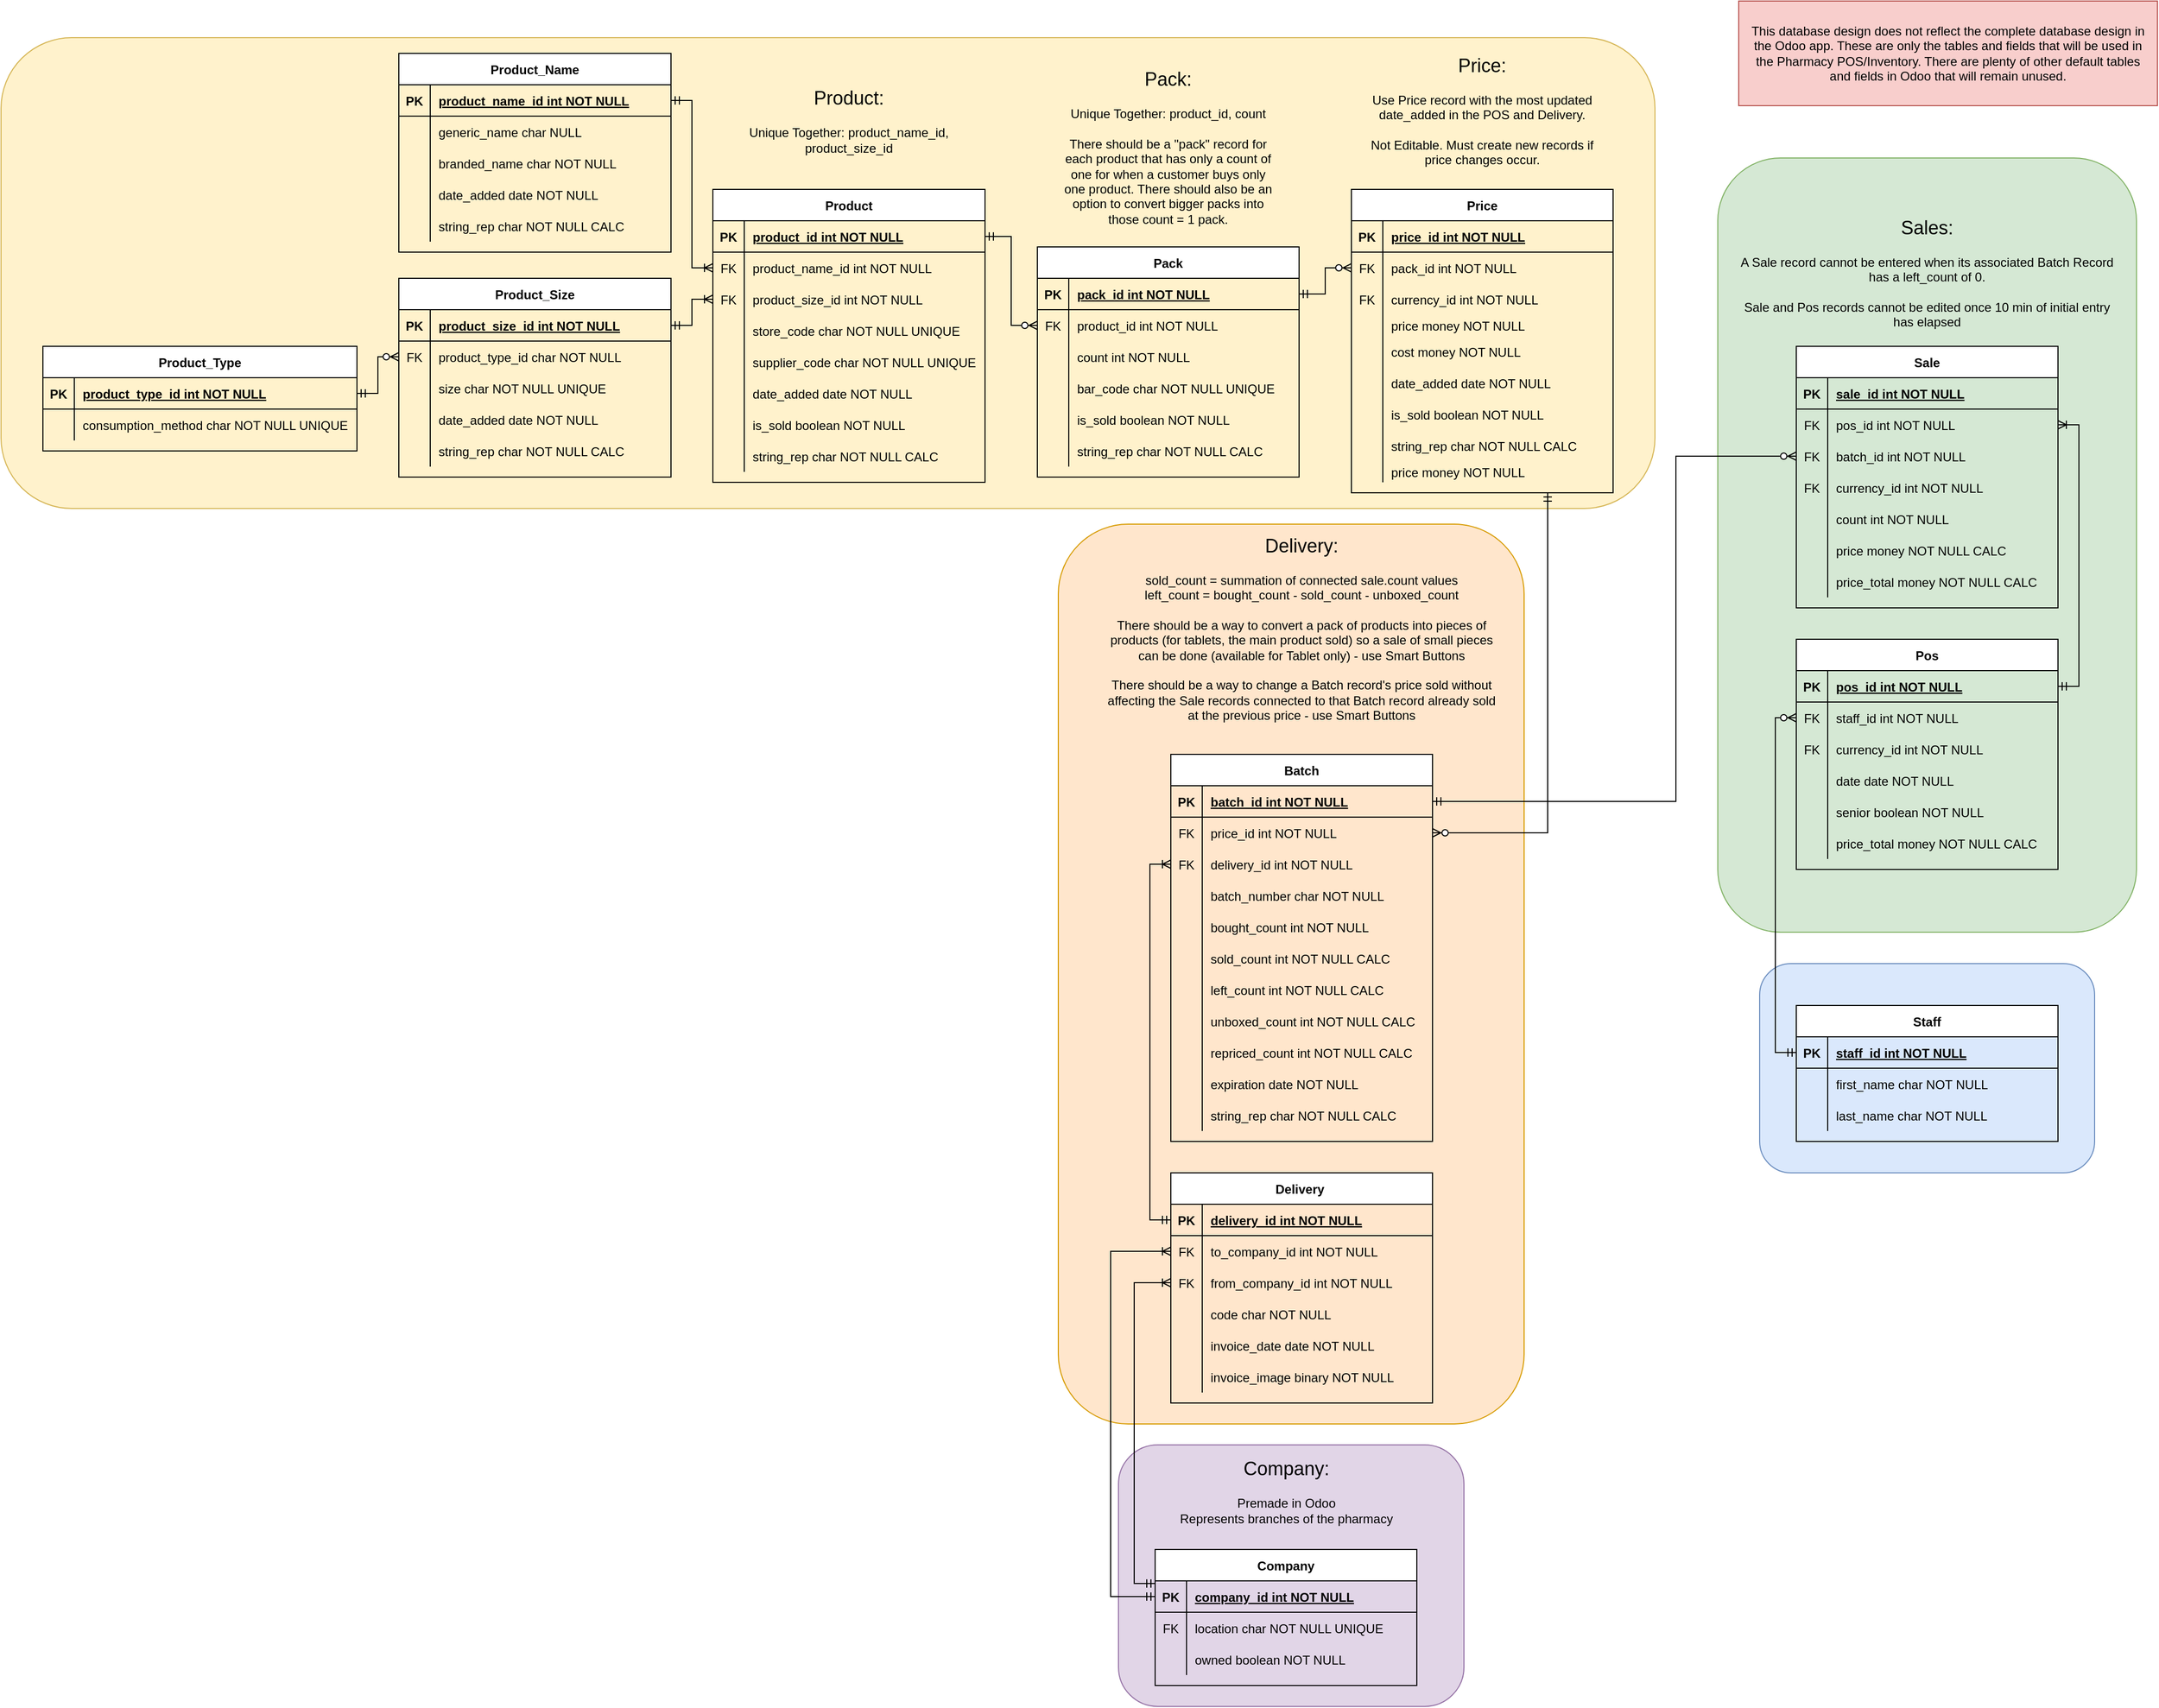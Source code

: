 <mxfile version="14.1.8" type="device"><diagram id="R2lEEEUBdFMjLlhIrx00" name="Page-1"><mxGraphModel dx="2229" dy="720" grid="1" gridSize="10" guides="1" tooltips="1" connect="1" arrows="1" fold="1" page="1" pageScale="1" pageWidth="1100" pageHeight="850" math="0" shadow="0" extFonts="Permanent Marker^https://fonts.googleapis.com/css?family=Permanent+Marker"><root><mxCell id="0"/><mxCell id="1" parent="0"/><mxCell id="C7t__SGUrHy8KvOiSE1j-66" value="" style="rounded=1;whiteSpace=wrap;html=1;fillColor=#dae8fc;strokeColor=#6c8ebf;" parent="1" vertex="1"><mxGeometry x="680" y="970" width="320" height="200" as="geometry"/></mxCell><mxCell id="y2rADIWS1cyUsJ8vePRP-98" value="" style="rounded=1;whiteSpace=wrap;html=1;fillColor=#ffe6cc;strokeColor=#d79b00;" parent="1" vertex="1"><mxGeometry x="10" y="550" width="445" height="860" as="geometry"/></mxCell><mxCell id="y2rADIWS1cyUsJ8vePRP-62" value="" style="rounded=1;whiteSpace=wrap;html=1;fillColor=#e1d5e7;strokeColor=#9673a6;" parent="1" vertex="1"><mxGeometry x="67.5" y="1430" width="330" height="250" as="geometry"/></mxCell><mxCell id="hZizvtVDcVGfDl-8ThWa-102" value="" style="rounded=0;whiteSpace=wrap;html=1;fillColor=#f8cecc;strokeColor=#b85450;" parent="1" vertex="1"><mxGeometry x="660" y="50" width="400" height="100" as="geometry"/></mxCell><mxCell id="hZizvtVDcVGfDl-8ThWa-99" value="" style="rounded=1;whiteSpace=wrap;html=1;fillColor=#d5e8d4;strokeColor=#82b366;" parent="1" vertex="1"><mxGeometry x="640" y="200" width="400" height="740" as="geometry"/></mxCell><mxCell id="hZizvtVDcVGfDl-8ThWa-8" value="" style="rounded=1;whiteSpace=wrap;html=1;fillColor=#fff2cc;strokeColor=#d6b656;" parent="1" vertex="1"><mxGeometry x="-1000" y="85" width="1580" height="450" as="geometry"/></mxCell><mxCell id="hZizvtVDcVGfDl-8ThWa-9" value="Delivery " style="shape=table;startSize=30;container=1;collapsible=1;childLayout=tableLayout;fixedRows=1;rowLines=0;fontStyle=1;align=center;resizeLast=1;" parent="1" vertex="1"><mxGeometry x="117.5" y="1170" width="250" height="220" as="geometry"/></mxCell><mxCell id="hZizvtVDcVGfDl-8ThWa-10" value="" style="shape=partialRectangle;collapsible=0;dropTarget=0;pointerEvents=0;fillColor=none;points=[[0,0.5],[1,0.5]];portConstraint=eastwest;top=0;left=0;right=0;bottom=1;" parent="hZizvtVDcVGfDl-8ThWa-9" vertex="1"><mxGeometry y="30" width="250" height="30" as="geometry"/></mxCell><mxCell id="hZizvtVDcVGfDl-8ThWa-11" value="PK" style="shape=partialRectangle;overflow=hidden;connectable=0;fillColor=none;top=0;left=0;bottom=0;right=0;fontStyle=1;" parent="hZizvtVDcVGfDl-8ThWa-10" vertex="1"><mxGeometry width="30" height="30" as="geometry"/></mxCell><mxCell id="hZizvtVDcVGfDl-8ThWa-12" value="delivery_id int NOT NULL " style="shape=partialRectangle;overflow=hidden;connectable=0;fillColor=none;top=0;left=0;bottom=0;right=0;align=left;spacingLeft=6;fontStyle=5;" parent="hZizvtVDcVGfDl-8ThWa-10" vertex="1"><mxGeometry x="30" width="220" height="30" as="geometry"/></mxCell><mxCell id="hZizvtVDcVGfDl-8ThWa-13" value="" style="shape=partialRectangle;collapsible=0;dropTarget=0;pointerEvents=0;fillColor=none;points=[[0,0.5],[1,0.5]];portConstraint=eastwest;top=0;left=0;right=0;bottom=0;" parent="hZizvtVDcVGfDl-8ThWa-9" vertex="1"><mxGeometry y="60" width="250" height="30" as="geometry"/></mxCell><mxCell id="hZizvtVDcVGfDl-8ThWa-14" value="FK" style="shape=partialRectangle;overflow=hidden;connectable=0;fillColor=none;top=0;left=0;bottom=0;right=0;" parent="hZizvtVDcVGfDl-8ThWa-13" vertex="1"><mxGeometry width="30" height="30" as="geometry"/></mxCell><mxCell id="hZizvtVDcVGfDl-8ThWa-15" value="to_company_id int NOT NULL" style="shape=partialRectangle;overflow=hidden;connectable=0;fillColor=none;top=0;left=0;bottom=0;right=0;align=left;spacingLeft=6;" parent="hZizvtVDcVGfDl-8ThWa-13" vertex="1"><mxGeometry x="30" width="220" height="30" as="geometry"/></mxCell><mxCell id="hZizvtVDcVGfDl-8ThWa-16" value="" style="shape=partialRectangle;collapsible=0;dropTarget=0;pointerEvents=0;fillColor=none;points=[[0,0.5],[1,0.5]];portConstraint=eastwest;top=0;left=0;right=0;bottom=0;" parent="hZizvtVDcVGfDl-8ThWa-9" vertex="1"><mxGeometry y="90" width="250" height="30" as="geometry"/></mxCell><mxCell id="hZizvtVDcVGfDl-8ThWa-17" value="FK" style="shape=partialRectangle;overflow=hidden;connectable=0;fillColor=none;top=0;left=0;bottom=0;right=0;" parent="hZizvtVDcVGfDl-8ThWa-16" vertex="1"><mxGeometry width="30" height="30" as="geometry"/></mxCell><mxCell id="hZizvtVDcVGfDl-8ThWa-18" value="from_company_id int NOT NULL" style="shape=partialRectangle;overflow=hidden;connectable=0;fillColor=none;top=0;left=0;bottom=0;right=0;align=left;spacingLeft=6;" parent="hZizvtVDcVGfDl-8ThWa-16" vertex="1"><mxGeometry x="30" width="220" height="30" as="geometry"/></mxCell><mxCell id="C7t__SGUrHy8KvOiSE1j-40" value="" style="shape=partialRectangle;collapsible=0;dropTarget=0;pointerEvents=0;fillColor=none;points=[[0,0.5],[1,0.5]];portConstraint=eastwest;top=0;left=0;right=0;bottom=0;" parent="hZizvtVDcVGfDl-8ThWa-9" vertex="1"><mxGeometry y="120" width="250" height="30" as="geometry"/></mxCell><mxCell id="C7t__SGUrHy8KvOiSE1j-41" value="" style="shape=partialRectangle;overflow=hidden;connectable=0;fillColor=none;top=0;left=0;bottom=0;right=0;" parent="C7t__SGUrHy8KvOiSE1j-40" vertex="1"><mxGeometry width="30" height="30" as="geometry"/></mxCell><mxCell id="C7t__SGUrHy8KvOiSE1j-42" value="code char NOT NULL" style="shape=partialRectangle;overflow=hidden;connectable=0;fillColor=none;top=0;left=0;bottom=0;right=0;align=left;spacingLeft=6;" parent="C7t__SGUrHy8KvOiSE1j-40" vertex="1"><mxGeometry x="30" width="220" height="30" as="geometry"/></mxCell><mxCell id="C7t__SGUrHy8KvOiSE1j-68" value="" style="shape=partialRectangle;collapsible=0;dropTarget=0;pointerEvents=0;fillColor=none;points=[[0,0.5],[1,0.5]];portConstraint=eastwest;top=0;left=0;right=0;bottom=0;" parent="hZizvtVDcVGfDl-8ThWa-9" vertex="1"><mxGeometry y="150" width="250" height="30" as="geometry"/></mxCell><mxCell id="C7t__SGUrHy8KvOiSE1j-69" value="" style="shape=partialRectangle;overflow=hidden;connectable=0;fillColor=none;top=0;left=0;bottom=0;right=0;" parent="C7t__SGUrHy8KvOiSE1j-68" vertex="1"><mxGeometry width="30" height="30" as="geometry"/></mxCell><mxCell id="C7t__SGUrHy8KvOiSE1j-70" value="invoice_date date NOT NULL" style="shape=partialRectangle;overflow=hidden;connectable=0;fillColor=none;top=0;left=0;bottom=0;right=0;align=left;spacingLeft=6;" parent="C7t__SGUrHy8KvOiSE1j-68" vertex="1"><mxGeometry x="30" width="220" height="30" as="geometry"/></mxCell><mxCell id="C7t__SGUrHy8KvOiSE1j-71" value="" style="shape=partialRectangle;collapsible=0;dropTarget=0;pointerEvents=0;fillColor=none;points=[[0,0.5],[1,0.5]];portConstraint=eastwest;top=0;left=0;right=0;bottom=0;" parent="hZizvtVDcVGfDl-8ThWa-9" vertex="1"><mxGeometry y="180" width="250" height="30" as="geometry"/></mxCell><mxCell id="C7t__SGUrHy8KvOiSE1j-72" value="" style="shape=partialRectangle;overflow=hidden;connectable=0;fillColor=none;top=0;left=0;bottom=0;right=0;" parent="C7t__SGUrHy8KvOiSE1j-71" vertex="1"><mxGeometry width="30" height="30" as="geometry"/></mxCell><mxCell id="C7t__SGUrHy8KvOiSE1j-73" value="invoice_image binary NOT NULL" style="shape=partialRectangle;overflow=hidden;connectable=0;fillColor=none;top=0;left=0;bottom=0;right=0;align=left;spacingLeft=6;" parent="C7t__SGUrHy8KvOiSE1j-71" vertex="1"><mxGeometry x="30" width="220" height="30" as="geometry"/></mxCell><mxCell id="hZizvtVDcVGfDl-8ThWa-29" value="Pos" style="shape=table;startSize=30;container=1;collapsible=1;childLayout=tableLayout;fixedRows=1;rowLines=0;fontStyle=1;align=center;resizeLast=1;" parent="1" vertex="1"><mxGeometry x="715" y="660" width="250" height="220" as="geometry"/></mxCell><mxCell id="hZizvtVDcVGfDl-8ThWa-30" value="" style="shape=partialRectangle;collapsible=0;dropTarget=0;pointerEvents=0;fillColor=none;points=[[0,0.5],[1,0.5]];portConstraint=eastwest;top=0;left=0;right=0;bottom=1;" parent="hZizvtVDcVGfDl-8ThWa-29" vertex="1"><mxGeometry y="30" width="250" height="30" as="geometry"/></mxCell><mxCell id="hZizvtVDcVGfDl-8ThWa-31" value="PK" style="shape=partialRectangle;overflow=hidden;connectable=0;fillColor=none;top=0;left=0;bottom=0;right=0;fontStyle=1;" parent="hZizvtVDcVGfDl-8ThWa-30" vertex="1"><mxGeometry width="30" height="30" as="geometry"/></mxCell><mxCell id="hZizvtVDcVGfDl-8ThWa-32" value="pos_id int NOT NULL " style="shape=partialRectangle;overflow=hidden;connectable=0;fillColor=none;top=0;left=0;bottom=0;right=0;align=left;spacingLeft=6;fontStyle=5;" parent="hZizvtVDcVGfDl-8ThWa-30" vertex="1"><mxGeometry x="30" width="220" height="30" as="geometry"/></mxCell><mxCell id="C7t__SGUrHy8KvOiSE1j-46" value="" style="shape=partialRectangle;collapsible=0;dropTarget=0;pointerEvents=0;fillColor=none;points=[[0,0.5],[1,0.5]];portConstraint=eastwest;top=0;left=0;right=0;bottom=0;" parent="hZizvtVDcVGfDl-8ThWa-29" vertex="1"><mxGeometry y="60" width="250" height="30" as="geometry"/></mxCell><mxCell id="C7t__SGUrHy8KvOiSE1j-47" value="FK" style="shape=partialRectangle;overflow=hidden;connectable=0;fillColor=none;top=0;left=0;bottom=0;right=0;" parent="C7t__SGUrHy8KvOiSE1j-46" vertex="1"><mxGeometry width="30" height="30" as="geometry"/></mxCell><mxCell id="C7t__SGUrHy8KvOiSE1j-48" value="staff_id int NOT NULL" style="shape=partialRectangle;overflow=hidden;connectable=0;fillColor=none;top=0;left=0;bottom=0;right=0;align=left;spacingLeft=6;" parent="C7t__SGUrHy8KvOiSE1j-46" vertex="1"><mxGeometry x="30" width="220" height="30" as="geometry"/></mxCell><mxCell id="TYT-2d7LefE--Gm7OP1r-10" value="" style="shape=partialRectangle;collapsible=0;dropTarget=0;pointerEvents=0;fillColor=none;points=[[0,0.5],[1,0.5]];portConstraint=eastwest;top=0;left=0;right=0;bottom=0;" parent="hZizvtVDcVGfDl-8ThWa-29" vertex="1"><mxGeometry y="90" width="250" height="30" as="geometry"/></mxCell><mxCell id="TYT-2d7LefE--Gm7OP1r-11" value="FK" style="shape=partialRectangle;overflow=hidden;connectable=0;fillColor=none;top=0;left=0;bottom=0;right=0;" parent="TYT-2d7LefE--Gm7OP1r-10" vertex="1"><mxGeometry width="30" height="30" as="geometry"/></mxCell><mxCell id="TYT-2d7LefE--Gm7OP1r-12" value="currency_id int NOT NULL" style="shape=partialRectangle;overflow=hidden;connectable=0;fillColor=none;top=0;left=0;bottom=0;right=0;align=left;spacingLeft=6;" parent="TYT-2d7LefE--Gm7OP1r-10" vertex="1"><mxGeometry x="30" width="220" height="30" as="geometry"/></mxCell><mxCell id="hZizvtVDcVGfDl-8ThWa-76" value="" style="shape=partialRectangle;collapsible=0;dropTarget=0;pointerEvents=0;fillColor=none;points=[[0,0.5],[1,0.5]];portConstraint=eastwest;top=0;left=0;right=0;bottom=0;" parent="hZizvtVDcVGfDl-8ThWa-29" vertex="1"><mxGeometry y="120" width="250" height="30" as="geometry"/></mxCell><mxCell id="hZizvtVDcVGfDl-8ThWa-77" value="" style="shape=partialRectangle;overflow=hidden;connectable=0;fillColor=none;top=0;left=0;bottom=0;right=0;" parent="hZizvtVDcVGfDl-8ThWa-76" vertex="1"><mxGeometry width="30" height="30" as="geometry"/></mxCell><mxCell id="hZizvtVDcVGfDl-8ThWa-78" value="date date NOT NULL" style="shape=partialRectangle;overflow=hidden;connectable=0;fillColor=none;top=0;left=0;bottom=0;right=0;align=left;spacingLeft=6;" parent="hZizvtVDcVGfDl-8ThWa-76" vertex="1"><mxGeometry x="30" width="220" height="30" as="geometry"/></mxCell><mxCell id="hZizvtVDcVGfDl-8ThWa-103" value="" style="shape=partialRectangle;collapsible=0;dropTarget=0;pointerEvents=0;fillColor=none;points=[[0,0.5],[1,0.5]];portConstraint=eastwest;top=0;left=0;right=0;bottom=0;" parent="hZizvtVDcVGfDl-8ThWa-29" vertex="1"><mxGeometry y="150" width="250" height="30" as="geometry"/></mxCell><mxCell id="hZizvtVDcVGfDl-8ThWa-104" value="" style="shape=partialRectangle;overflow=hidden;connectable=0;fillColor=none;top=0;left=0;bottom=0;right=0;" parent="hZizvtVDcVGfDl-8ThWa-103" vertex="1"><mxGeometry width="30" height="30" as="geometry"/></mxCell><mxCell id="hZizvtVDcVGfDl-8ThWa-105" value="senior boolean NOT NULL" style="shape=partialRectangle;overflow=hidden;connectable=0;fillColor=none;top=0;left=0;bottom=0;right=0;align=left;spacingLeft=6;" parent="hZizvtVDcVGfDl-8ThWa-103" vertex="1"><mxGeometry x="30" width="220" height="30" as="geometry"/></mxCell><mxCell id="TYT-2d7LefE--Gm7OP1r-4" value="" style="shape=partialRectangle;collapsible=0;dropTarget=0;pointerEvents=0;fillColor=none;points=[[0,0.5],[1,0.5]];portConstraint=eastwest;top=0;left=0;right=0;bottom=0;" parent="hZizvtVDcVGfDl-8ThWa-29" vertex="1"><mxGeometry y="180" width="250" height="30" as="geometry"/></mxCell><mxCell id="TYT-2d7LefE--Gm7OP1r-5" value="" style="shape=partialRectangle;overflow=hidden;connectable=0;fillColor=none;top=0;left=0;bottom=0;right=0;" parent="TYT-2d7LefE--Gm7OP1r-4" vertex="1"><mxGeometry width="30" height="30" as="geometry"/></mxCell><mxCell id="TYT-2d7LefE--Gm7OP1r-6" value="price_total money NOT NULL CALC" style="shape=partialRectangle;overflow=hidden;connectable=0;fillColor=none;top=0;left=0;bottom=0;right=0;align=left;spacingLeft=6;" parent="TYT-2d7LefE--Gm7OP1r-4" vertex="1"><mxGeometry x="30" width="220" height="30" as="geometry"/></mxCell><mxCell id="hZizvtVDcVGfDl-8ThWa-36" value="Product" style="shape=table;startSize=30;container=1;collapsible=1;childLayout=tableLayout;fixedRows=1;rowLines=0;fontStyle=1;align=center;resizeLast=1;" parent="1" vertex="1"><mxGeometry x="-320" y="230" width="260" height="280" as="geometry"/></mxCell><mxCell id="hZizvtVDcVGfDl-8ThWa-37" value="" style="shape=partialRectangle;collapsible=0;dropTarget=0;pointerEvents=0;fillColor=none;points=[[0,0.5],[1,0.5]];portConstraint=eastwest;top=0;left=0;right=0;bottom=1;" parent="hZizvtVDcVGfDl-8ThWa-36" vertex="1"><mxGeometry y="30" width="260" height="30" as="geometry"/></mxCell><mxCell id="hZizvtVDcVGfDl-8ThWa-38" value="PK" style="shape=partialRectangle;overflow=hidden;connectable=0;fillColor=none;top=0;left=0;bottom=0;right=0;fontStyle=1;" parent="hZizvtVDcVGfDl-8ThWa-37" vertex="1"><mxGeometry width="30" height="30" as="geometry"/></mxCell><mxCell id="hZizvtVDcVGfDl-8ThWa-39" value="product_id int NOT NULL " style="shape=partialRectangle;overflow=hidden;connectable=0;fillColor=none;top=0;left=0;bottom=0;right=0;align=left;spacingLeft=6;fontStyle=5;" parent="hZizvtVDcVGfDl-8ThWa-37" vertex="1"><mxGeometry x="30" width="230" height="30" as="geometry"/></mxCell><mxCell id="hZizvtVDcVGfDl-8ThWa-40" value="" style="shape=partialRectangle;collapsible=0;dropTarget=0;pointerEvents=0;fillColor=none;points=[[0,0.5],[1,0.5]];portConstraint=eastwest;top=0;left=0;right=0;bottom=0;" parent="hZizvtVDcVGfDl-8ThWa-36" vertex="1"><mxGeometry y="60" width="260" height="30" as="geometry"/></mxCell><mxCell id="hZizvtVDcVGfDl-8ThWa-41" value="FK" style="shape=partialRectangle;overflow=hidden;connectable=0;fillColor=none;top=0;left=0;bottom=0;right=0;" parent="hZizvtVDcVGfDl-8ThWa-40" vertex="1"><mxGeometry width="30" height="30" as="geometry"/></mxCell><mxCell id="hZizvtVDcVGfDl-8ThWa-42" value="product_name_id int NOT NULL" style="shape=partialRectangle;overflow=hidden;connectable=0;fillColor=none;top=0;left=0;bottom=0;right=0;align=left;spacingLeft=6;" parent="hZizvtVDcVGfDl-8ThWa-40" vertex="1"><mxGeometry x="30" width="230" height="30" as="geometry"/></mxCell><mxCell id="hZizvtVDcVGfDl-8ThWa-43" value="" style="shape=partialRectangle;collapsible=0;dropTarget=0;pointerEvents=0;fillColor=none;points=[[0,0.5],[1,0.5]];portConstraint=eastwest;top=0;left=0;right=0;bottom=0;" parent="hZizvtVDcVGfDl-8ThWa-36" vertex="1"><mxGeometry y="90" width="260" height="30" as="geometry"/></mxCell><mxCell id="hZizvtVDcVGfDl-8ThWa-44" value="FK" style="shape=partialRectangle;overflow=hidden;connectable=0;fillColor=none;top=0;left=0;bottom=0;right=0;" parent="hZizvtVDcVGfDl-8ThWa-43" vertex="1"><mxGeometry width="30" height="30" as="geometry"/></mxCell><mxCell id="hZizvtVDcVGfDl-8ThWa-45" value="product_size_id int NOT NULL" style="shape=partialRectangle;overflow=hidden;connectable=0;fillColor=none;top=0;left=0;bottom=0;right=0;align=left;spacingLeft=6;" parent="hZizvtVDcVGfDl-8ThWa-43" vertex="1"><mxGeometry x="30" width="230" height="30" as="geometry"/></mxCell><mxCell id="hZizvtVDcVGfDl-8ThWa-46" value="" style="shape=partialRectangle;collapsible=0;dropTarget=0;pointerEvents=0;fillColor=none;points=[[0,0.5],[1,0.5]];portConstraint=eastwest;top=0;left=0;right=0;bottom=0;" parent="hZizvtVDcVGfDl-8ThWa-36" vertex="1"><mxGeometry y="120" width="260" height="30" as="geometry"/></mxCell><mxCell id="hZizvtVDcVGfDl-8ThWa-47" value="" style="shape=partialRectangle;overflow=hidden;connectable=0;fillColor=none;top=0;left=0;bottom=0;right=0;" parent="hZizvtVDcVGfDl-8ThWa-46" vertex="1"><mxGeometry width="30" height="30" as="geometry"/></mxCell><mxCell id="hZizvtVDcVGfDl-8ThWa-48" value="store_code char NOT NULL UNIQUE" style="shape=partialRectangle;overflow=hidden;connectable=0;fillColor=none;top=0;left=0;bottom=0;right=0;align=left;spacingLeft=6;" parent="hZizvtVDcVGfDl-8ThWa-46" vertex="1"><mxGeometry x="30" width="230" height="30" as="geometry"/></mxCell><mxCell id="y2rADIWS1cyUsJ8vePRP-30" value="" style="shape=partialRectangle;collapsible=0;dropTarget=0;pointerEvents=0;fillColor=none;points=[[0,0.5],[1,0.5]];portConstraint=eastwest;top=0;left=0;right=0;bottom=0;" parent="hZizvtVDcVGfDl-8ThWa-36" vertex="1"><mxGeometry y="150" width="260" height="30" as="geometry"/></mxCell><mxCell id="y2rADIWS1cyUsJ8vePRP-31" value="" style="shape=partialRectangle;overflow=hidden;connectable=0;fillColor=none;top=0;left=0;bottom=0;right=0;" parent="y2rADIWS1cyUsJ8vePRP-30" vertex="1"><mxGeometry width="30" height="30" as="geometry"/></mxCell><mxCell id="y2rADIWS1cyUsJ8vePRP-32" value="supplier_code char NOT NULL UNIQUE" style="shape=partialRectangle;overflow=hidden;connectable=0;fillColor=none;top=0;left=0;bottom=0;right=0;align=left;spacingLeft=6;" parent="y2rADIWS1cyUsJ8vePRP-30" vertex="1"><mxGeometry x="30" width="230" height="30" as="geometry"/></mxCell><mxCell id="hZizvtVDcVGfDl-8ThWa-49" value="" style="shape=partialRectangle;collapsible=0;dropTarget=0;pointerEvents=0;fillColor=none;points=[[0,0.5],[1,0.5]];portConstraint=eastwest;top=0;left=0;right=0;bottom=0;" parent="hZizvtVDcVGfDl-8ThWa-36" vertex="1"><mxGeometry y="180" width="260" height="30" as="geometry"/></mxCell><mxCell id="hZizvtVDcVGfDl-8ThWa-50" value="" style="shape=partialRectangle;overflow=hidden;connectable=0;fillColor=none;top=0;left=0;bottom=0;right=0;" parent="hZizvtVDcVGfDl-8ThWa-49" vertex="1"><mxGeometry width="30" height="30" as="geometry"/></mxCell><mxCell id="hZizvtVDcVGfDl-8ThWa-51" value="date_added date NOT NULL" style="shape=partialRectangle;overflow=hidden;connectable=0;fillColor=none;top=0;left=0;bottom=0;right=0;align=left;spacingLeft=6;" parent="hZizvtVDcVGfDl-8ThWa-49" vertex="1"><mxGeometry x="30" width="230" height="30" as="geometry"/></mxCell><mxCell id="y2rADIWS1cyUsJ8vePRP-27" value="" style="shape=partialRectangle;collapsible=0;dropTarget=0;pointerEvents=0;fillColor=none;points=[[0,0.5],[1,0.5]];portConstraint=eastwest;top=0;left=0;right=0;bottom=0;" parent="hZizvtVDcVGfDl-8ThWa-36" vertex="1"><mxGeometry y="210" width="260" height="30" as="geometry"/></mxCell><mxCell id="y2rADIWS1cyUsJ8vePRP-28" value="" style="shape=partialRectangle;overflow=hidden;connectable=0;fillColor=none;top=0;left=0;bottom=0;right=0;" parent="y2rADIWS1cyUsJ8vePRP-27" vertex="1"><mxGeometry width="30" height="30" as="geometry"/></mxCell><mxCell id="y2rADIWS1cyUsJ8vePRP-29" value="is_sold boolean NOT NULL" style="shape=partialRectangle;overflow=hidden;connectable=0;fillColor=none;top=0;left=0;bottom=0;right=0;align=left;spacingLeft=6;" parent="y2rADIWS1cyUsJ8vePRP-27" vertex="1"><mxGeometry x="30" width="230" height="30" as="geometry"/></mxCell><mxCell id="Qntnv3MnLHZoy2zle8Yj-1" value="" style="shape=partialRectangle;collapsible=0;dropTarget=0;pointerEvents=0;fillColor=none;points=[[0,0.5],[1,0.5]];portConstraint=eastwest;top=0;left=0;right=0;bottom=0;" parent="hZizvtVDcVGfDl-8ThWa-36" vertex="1"><mxGeometry y="240" width="260" height="30" as="geometry"/></mxCell><mxCell id="Qntnv3MnLHZoy2zle8Yj-2" value="" style="shape=partialRectangle;overflow=hidden;connectable=0;fillColor=none;top=0;left=0;bottom=0;right=0;" parent="Qntnv3MnLHZoy2zle8Yj-1" vertex="1"><mxGeometry width="30" height="30" as="geometry"/></mxCell><mxCell id="Qntnv3MnLHZoy2zle8Yj-3" value="string_rep char NOT NULL CALC" style="shape=partialRectangle;overflow=hidden;connectable=0;fillColor=none;top=0;left=0;bottom=0;right=0;align=left;spacingLeft=6;" parent="Qntnv3MnLHZoy2zle8Yj-1" vertex="1"><mxGeometry x="30" width="230" height="30" as="geometry"/></mxCell><mxCell id="hZizvtVDcVGfDl-8ThWa-56" value="&lt;font style=&quot;font-size: 18px&quot;&gt;Product:&lt;/font&gt;&lt;br&gt;&lt;br&gt;Unique Together:&amp;nbsp;&lt;span style=&quot;text-align: left&quot;&gt;product_name_id&lt;/span&gt;, product_size_id" style="text;html=1;strokeColor=none;fillColor=none;align=center;verticalAlign=middle;whiteSpace=wrap;rounded=0;" parent="1" vertex="1"><mxGeometry x="-295" y="130" width="210" height="70" as="geometry"/></mxCell><mxCell id="hZizvtVDcVGfDl-8ThWa-57" value="Product_Name" style="shape=table;startSize=30;container=1;collapsible=1;childLayout=tableLayout;fixedRows=1;rowLines=0;fontStyle=1;align=center;resizeLast=1;" parent="1" vertex="1"><mxGeometry x="-620" y="100" width="260" height="190" as="geometry"/></mxCell><mxCell id="hZizvtVDcVGfDl-8ThWa-58" value="" style="shape=partialRectangle;collapsible=0;dropTarget=0;pointerEvents=0;fillColor=none;points=[[0,0.5],[1,0.5]];portConstraint=eastwest;top=0;left=0;right=0;bottom=1;" parent="hZizvtVDcVGfDl-8ThWa-57" vertex="1"><mxGeometry y="30" width="260" height="30" as="geometry"/></mxCell><mxCell id="hZizvtVDcVGfDl-8ThWa-59" value="PK" style="shape=partialRectangle;overflow=hidden;connectable=0;fillColor=none;top=0;left=0;bottom=0;right=0;fontStyle=1;" parent="hZizvtVDcVGfDl-8ThWa-58" vertex="1"><mxGeometry width="30" height="30" as="geometry"/></mxCell><mxCell id="hZizvtVDcVGfDl-8ThWa-60" value="product_name_id int NOT NULL" style="shape=partialRectangle;overflow=hidden;connectable=0;fillColor=none;top=0;left=0;bottom=0;right=0;align=left;spacingLeft=6;fontStyle=5;" parent="hZizvtVDcVGfDl-8ThWa-58" vertex="1"><mxGeometry x="30" width="230" height="30" as="geometry"/></mxCell><mxCell id="hZizvtVDcVGfDl-8ThWa-61" value="" style="shape=partialRectangle;collapsible=0;dropTarget=0;pointerEvents=0;fillColor=none;points=[[0,0.5],[1,0.5]];portConstraint=eastwest;top=0;left=0;right=0;bottom=0;" parent="hZizvtVDcVGfDl-8ThWa-57" vertex="1"><mxGeometry y="60" width="260" height="30" as="geometry"/></mxCell><mxCell id="hZizvtVDcVGfDl-8ThWa-62" value="" style="shape=partialRectangle;overflow=hidden;connectable=0;fillColor=none;top=0;left=0;bottom=0;right=0;" parent="hZizvtVDcVGfDl-8ThWa-61" vertex="1"><mxGeometry width="30" height="30" as="geometry"/></mxCell><mxCell id="hZizvtVDcVGfDl-8ThWa-63" value="generic_name char NULL" style="shape=partialRectangle;overflow=hidden;connectable=0;fillColor=none;top=0;left=0;bottom=0;right=0;align=left;spacingLeft=6;" parent="hZizvtVDcVGfDl-8ThWa-61" vertex="1"><mxGeometry x="30" width="230" height="30" as="geometry"/></mxCell><mxCell id="IUVyjhz8S9lsdPL5E5Ha-1" value="" style="shape=partialRectangle;collapsible=0;dropTarget=0;pointerEvents=0;fillColor=none;points=[[0,0.5],[1,0.5]];portConstraint=eastwest;top=0;left=0;right=0;bottom=0;" parent="hZizvtVDcVGfDl-8ThWa-57" vertex="1"><mxGeometry y="90" width="260" height="30" as="geometry"/></mxCell><mxCell id="IUVyjhz8S9lsdPL5E5Ha-2" value="" style="shape=partialRectangle;overflow=hidden;connectable=0;fillColor=none;top=0;left=0;bottom=0;right=0;" parent="IUVyjhz8S9lsdPL5E5Ha-1" vertex="1"><mxGeometry width="30" height="30" as="geometry"/></mxCell><mxCell id="IUVyjhz8S9lsdPL5E5Ha-3" value="branded_name char NOT NULL" style="shape=partialRectangle;overflow=hidden;connectable=0;fillColor=none;top=0;left=0;bottom=0;right=0;align=left;spacingLeft=6;" parent="IUVyjhz8S9lsdPL5E5Ha-1" vertex="1"><mxGeometry x="30" width="230" height="30" as="geometry"/></mxCell><mxCell id="87fkVZrR-_Sd4x2Xw7dQ-3" value="" style="shape=partialRectangle;collapsible=0;dropTarget=0;pointerEvents=0;fillColor=none;points=[[0,0.5],[1,0.5]];portConstraint=eastwest;top=0;left=0;right=0;bottom=0;" parent="hZizvtVDcVGfDl-8ThWa-57" vertex="1"><mxGeometry y="120" width="260" height="30" as="geometry"/></mxCell><mxCell id="87fkVZrR-_Sd4x2Xw7dQ-4" value="" style="shape=partialRectangle;overflow=hidden;connectable=0;fillColor=none;top=0;left=0;bottom=0;right=0;" parent="87fkVZrR-_Sd4x2Xw7dQ-3" vertex="1"><mxGeometry width="30" height="30" as="geometry"/></mxCell><mxCell id="87fkVZrR-_Sd4x2Xw7dQ-5" value="date_added date NOT NULL" style="shape=partialRectangle;overflow=hidden;connectable=0;fillColor=none;top=0;left=0;bottom=0;right=0;align=left;spacingLeft=6;" parent="87fkVZrR-_Sd4x2Xw7dQ-3" vertex="1"><mxGeometry x="30" width="230" height="30" as="geometry"/></mxCell><mxCell id="M7sTpqEWes_lq6l5aEVA-1" value="" style="shape=partialRectangle;collapsible=0;dropTarget=0;pointerEvents=0;fillColor=none;points=[[0,0.5],[1,0.5]];portConstraint=eastwest;top=0;left=0;right=0;bottom=0;" parent="hZizvtVDcVGfDl-8ThWa-57" vertex="1"><mxGeometry y="150" width="260" height="30" as="geometry"/></mxCell><mxCell id="M7sTpqEWes_lq6l5aEVA-2" value="" style="shape=partialRectangle;overflow=hidden;connectable=0;fillColor=none;top=0;left=0;bottom=0;right=0;" parent="M7sTpqEWes_lq6l5aEVA-1" vertex="1"><mxGeometry width="30" height="30" as="geometry"/></mxCell><mxCell id="M7sTpqEWes_lq6l5aEVA-3" value="string_rep char NOT NULL CALC" style="shape=partialRectangle;overflow=hidden;connectable=0;fillColor=none;top=0;left=0;bottom=0;right=0;align=left;spacingLeft=6;" parent="M7sTpqEWes_lq6l5aEVA-1" vertex="1"><mxGeometry x="30" width="230" height="30" as="geometry"/></mxCell><mxCell id="hZizvtVDcVGfDl-8ThWa-64" style="edgeStyle=orthogonalEdgeStyle;rounded=0;orthogonalLoop=1;jettySize=auto;html=1;exitX=1;exitY=0.5;exitDx=0;exitDy=0;endArrow=ERoneToMany;endFill=0;startArrow=ERmandOne;startFill=0;entryX=0;entryY=0.5;entryDx=0;entryDy=0;" parent="1" source="hZizvtVDcVGfDl-8ThWa-58" target="hZizvtVDcVGfDl-8ThWa-40" edge="1"><mxGeometry relative="1" as="geometry"/></mxCell><mxCell id="hZizvtVDcVGfDl-8ThWa-65" value="Product_Size" style="shape=table;startSize=30;container=1;collapsible=1;childLayout=tableLayout;fixedRows=1;rowLines=0;fontStyle=1;align=center;resizeLast=1;" parent="1" vertex="1"><mxGeometry x="-620" y="315" width="260" height="190" as="geometry"/></mxCell><mxCell id="hZizvtVDcVGfDl-8ThWa-66" value="" style="shape=partialRectangle;collapsible=0;dropTarget=0;pointerEvents=0;fillColor=none;points=[[0,0.5],[1,0.5]];portConstraint=eastwest;top=0;left=0;right=0;bottom=1;" parent="hZizvtVDcVGfDl-8ThWa-65" vertex="1"><mxGeometry y="30" width="260" height="30" as="geometry"/></mxCell><mxCell id="hZizvtVDcVGfDl-8ThWa-67" value="PK" style="shape=partialRectangle;overflow=hidden;connectable=0;fillColor=none;top=0;left=0;bottom=0;right=0;fontStyle=1;" parent="hZizvtVDcVGfDl-8ThWa-66" vertex="1"><mxGeometry width="30" height="30" as="geometry"/></mxCell><mxCell id="hZizvtVDcVGfDl-8ThWa-68" value="product_size_id int NOT NULL" style="shape=partialRectangle;overflow=hidden;connectable=0;fillColor=none;top=0;left=0;bottom=0;right=0;align=left;spacingLeft=6;fontStyle=5;" parent="hZizvtVDcVGfDl-8ThWa-66" vertex="1"><mxGeometry x="30" width="230" height="30" as="geometry"/></mxCell><mxCell id="IUVyjhz8S9lsdPL5E5Ha-4" value="" style="shape=partialRectangle;collapsible=0;dropTarget=0;pointerEvents=0;fillColor=none;points=[[0,0.5],[1,0.5]];portConstraint=eastwest;top=0;left=0;right=0;bottom=0;" parent="hZizvtVDcVGfDl-8ThWa-65" vertex="1"><mxGeometry y="60" width="260" height="30" as="geometry"/></mxCell><mxCell id="IUVyjhz8S9lsdPL5E5Ha-5" value="FK" style="shape=partialRectangle;overflow=hidden;connectable=0;fillColor=none;top=0;left=0;bottom=0;right=0;" parent="IUVyjhz8S9lsdPL5E5Ha-4" vertex="1"><mxGeometry width="30" height="30" as="geometry"/></mxCell><mxCell id="IUVyjhz8S9lsdPL5E5Ha-6" value="product_type_id char NOT NULL" style="shape=partialRectangle;overflow=hidden;connectable=0;fillColor=none;top=0;left=0;bottom=0;right=0;align=left;spacingLeft=6;" parent="IUVyjhz8S9lsdPL5E5Ha-4" vertex="1"><mxGeometry x="30" width="230" height="30" as="geometry"/></mxCell><mxCell id="hZizvtVDcVGfDl-8ThWa-69" value="" style="shape=partialRectangle;collapsible=0;dropTarget=0;pointerEvents=0;fillColor=none;points=[[0,0.5],[1,0.5]];portConstraint=eastwest;top=0;left=0;right=0;bottom=0;" parent="hZizvtVDcVGfDl-8ThWa-65" vertex="1"><mxGeometry y="90" width="260" height="30" as="geometry"/></mxCell><mxCell id="hZizvtVDcVGfDl-8ThWa-70" value="" style="shape=partialRectangle;overflow=hidden;connectable=0;fillColor=none;top=0;left=0;bottom=0;right=0;" parent="hZizvtVDcVGfDl-8ThWa-69" vertex="1"><mxGeometry width="30" height="30" as="geometry"/></mxCell><mxCell id="hZizvtVDcVGfDl-8ThWa-71" value="size char NOT NULL UNIQUE" style="shape=partialRectangle;overflow=hidden;connectable=0;fillColor=none;top=0;left=0;bottom=0;right=0;align=left;spacingLeft=6;" parent="hZizvtVDcVGfDl-8ThWa-69" vertex="1"><mxGeometry x="30" width="230" height="30" as="geometry"/></mxCell><mxCell id="87fkVZrR-_Sd4x2Xw7dQ-13" value="" style="shape=partialRectangle;collapsible=0;dropTarget=0;pointerEvents=0;fillColor=none;points=[[0,0.5],[1,0.5]];portConstraint=eastwest;top=0;left=0;right=0;bottom=0;" parent="hZizvtVDcVGfDl-8ThWa-65" vertex="1"><mxGeometry y="120" width="260" height="30" as="geometry"/></mxCell><mxCell id="87fkVZrR-_Sd4x2Xw7dQ-14" value="" style="shape=partialRectangle;overflow=hidden;connectable=0;fillColor=none;top=0;left=0;bottom=0;right=0;" parent="87fkVZrR-_Sd4x2Xw7dQ-13" vertex="1"><mxGeometry width="30" height="30" as="geometry"/></mxCell><mxCell id="87fkVZrR-_Sd4x2Xw7dQ-15" value="date_added date NOT NULL" style="shape=partialRectangle;overflow=hidden;connectable=0;fillColor=none;top=0;left=0;bottom=0;right=0;align=left;spacingLeft=6;" parent="87fkVZrR-_Sd4x2Xw7dQ-13" vertex="1"><mxGeometry x="30" width="230" height="30" as="geometry"/></mxCell><mxCell id="M7sTpqEWes_lq6l5aEVA-4" value="" style="shape=partialRectangle;collapsible=0;dropTarget=0;pointerEvents=0;fillColor=none;points=[[0,0.5],[1,0.5]];portConstraint=eastwest;top=0;left=0;right=0;bottom=0;" parent="hZizvtVDcVGfDl-8ThWa-65" vertex="1"><mxGeometry y="150" width="260" height="30" as="geometry"/></mxCell><mxCell id="M7sTpqEWes_lq6l5aEVA-5" value="" style="shape=partialRectangle;overflow=hidden;connectable=0;fillColor=none;top=0;left=0;bottom=0;right=0;" parent="M7sTpqEWes_lq6l5aEVA-4" vertex="1"><mxGeometry width="30" height="30" as="geometry"/></mxCell><mxCell id="M7sTpqEWes_lq6l5aEVA-6" value="string_rep char NOT NULL CALC" style="shape=partialRectangle;overflow=hidden;connectable=0;fillColor=none;top=0;left=0;bottom=0;right=0;align=left;spacingLeft=6;" parent="M7sTpqEWes_lq6l5aEVA-4" vertex="1"><mxGeometry x="30" width="230" height="30" as="geometry"/></mxCell><mxCell id="hZizvtVDcVGfDl-8ThWa-72" style="edgeStyle=orthogonalEdgeStyle;rounded=0;orthogonalLoop=1;jettySize=auto;html=1;exitX=1;exitY=0.5;exitDx=0;exitDy=0;endArrow=ERoneToMany;endFill=0;startArrow=ERmandOne;startFill=0;entryX=0;entryY=0.5;entryDx=0;entryDy=0;" parent="1" source="hZizvtVDcVGfDl-8ThWa-66" target="hZizvtVDcVGfDl-8ThWa-43" edge="1"><mxGeometry relative="1" as="geometry"><mxPoint x="-90" y="185" as="sourcePoint"/><mxPoint x="-30" y="200" as="targetPoint"/></mxGeometry></mxCell><mxCell id="hZizvtVDcVGfDl-8ThWa-79" value="Sale" style="shape=table;startSize=30;container=1;collapsible=1;childLayout=tableLayout;fixedRows=1;rowLines=0;fontStyle=1;align=center;resizeLast=1;" parent="1" vertex="1"><mxGeometry x="715" y="380" width="250" height="250" as="geometry"/></mxCell><mxCell id="hZizvtVDcVGfDl-8ThWa-80" value="" style="shape=partialRectangle;collapsible=0;dropTarget=0;pointerEvents=0;fillColor=none;points=[[0,0.5],[1,0.5]];portConstraint=eastwest;top=0;left=0;right=0;bottom=1;" parent="hZizvtVDcVGfDl-8ThWa-79" vertex="1"><mxGeometry y="30" width="250" height="30" as="geometry"/></mxCell><mxCell id="hZizvtVDcVGfDl-8ThWa-81" value="PK" style="shape=partialRectangle;overflow=hidden;connectable=0;fillColor=none;top=0;left=0;bottom=0;right=0;fontStyle=1;" parent="hZizvtVDcVGfDl-8ThWa-80" vertex="1"><mxGeometry width="30" height="30" as="geometry"/></mxCell><mxCell id="hZizvtVDcVGfDl-8ThWa-82" value="sale_id int NOT NULL " style="shape=partialRectangle;overflow=hidden;connectable=0;fillColor=none;top=0;left=0;bottom=0;right=0;align=left;spacingLeft=6;fontStyle=5;" parent="hZizvtVDcVGfDl-8ThWa-80" vertex="1"><mxGeometry x="30" width="220" height="30" as="geometry"/></mxCell><mxCell id="hZizvtVDcVGfDl-8ThWa-91" value="" style="shape=partialRectangle;collapsible=0;dropTarget=0;pointerEvents=0;fillColor=none;points=[[0,0.5],[1,0.5]];portConstraint=eastwest;top=0;left=0;right=0;bottom=0;" parent="hZizvtVDcVGfDl-8ThWa-79" vertex="1"><mxGeometry y="60" width="250" height="30" as="geometry"/></mxCell><mxCell id="hZizvtVDcVGfDl-8ThWa-92" value="FK" style="shape=partialRectangle;overflow=hidden;connectable=0;fillColor=none;top=0;left=0;bottom=0;right=0;" parent="hZizvtVDcVGfDl-8ThWa-91" vertex="1"><mxGeometry width="30" height="30" as="geometry"/></mxCell><mxCell id="hZizvtVDcVGfDl-8ThWa-93" value="pos_id int NOT NULL" style="shape=partialRectangle;overflow=hidden;connectable=0;fillColor=none;top=0;left=0;bottom=0;right=0;align=left;spacingLeft=6;" parent="hZizvtVDcVGfDl-8ThWa-91" vertex="1"><mxGeometry x="30" width="220" height="30" as="geometry"/></mxCell><mxCell id="C7t__SGUrHy8KvOiSE1j-35" value="" style="shape=partialRectangle;collapsible=0;dropTarget=0;pointerEvents=0;fillColor=none;points=[[0,0.5],[1,0.5]];portConstraint=eastwest;top=0;left=0;right=0;bottom=0;" parent="hZizvtVDcVGfDl-8ThWa-79" vertex="1"><mxGeometry y="90" width="250" height="30" as="geometry"/></mxCell><mxCell id="C7t__SGUrHy8KvOiSE1j-36" value="FK" style="shape=partialRectangle;overflow=hidden;connectable=0;fillColor=none;top=0;left=0;bottom=0;right=0;" parent="C7t__SGUrHy8KvOiSE1j-35" vertex="1"><mxGeometry width="30" height="30" as="geometry"/></mxCell><mxCell id="C7t__SGUrHy8KvOiSE1j-37" value="batch_id int NOT NULL" style="shape=partialRectangle;overflow=hidden;connectable=0;fillColor=none;top=0;left=0;bottom=0;right=0;align=left;spacingLeft=6;" parent="C7t__SGUrHy8KvOiSE1j-35" vertex="1"><mxGeometry x="30" width="220" height="30" as="geometry"/></mxCell><mxCell id="TYT-2d7LefE--Gm7OP1r-7" value="" style="shape=partialRectangle;collapsible=0;dropTarget=0;pointerEvents=0;fillColor=none;points=[[0,0.5],[1,0.5]];portConstraint=eastwest;top=0;left=0;right=0;bottom=0;" parent="hZizvtVDcVGfDl-8ThWa-79" vertex="1"><mxGeometry y="120" width="250" height="30" as="geometry"/></mxCell><mxCell id="TYT-2d7LefE--Gm7OP1r-8" value="FK" style="shape=partialRectangle;overflow=hidden;connectable=0;fillColor=none;top=0;left=0;bottom=0;right=0;" parent="TYT-2d7LefE--Gm7OP1r-7" vertex="1"><mxGeometry width="30" height="30" as="geometry"/></mxCell><mxCell id="TYT-2d7LefE--Gm7OP1r-9" value="currency_id int NOT NULL" style="shape=partialRectangle;overflow=hidden;connectable=0;fillColor=none;top=0;left=0;bottom=0;right=0;align=left;spacingLeft=6;" parent="TYT-2d7LefE--Gm7OP1r-7" vertex="1"><mxGeometry x="30" width="220" height="30" as="geometry"/></mxCell><mxCell id="hZizvtVDcVGfDl-8ThWa-86" value="" style="shape=partialRectangle;collapsible=0;dropTarget=0;pointerEvents=0;fillColor=none;points=[[0,0.5],[1,0.5]];portConstraint=eastwest;top=0;left=0;right=0;bottom=0;" parent="hZizvtVDcVGfDl-8ThWa-79" vertex="1"><mxGeometry y="150" width="250" height="30" as="geometry"/></mxCell><mxCell id="hZizvtVDcVGfDl-8ThWa-87" value="" style="shape=partialRectangle;overflow=hidden;connectable=0;fillColor=none;top=0;left=0;bottom=0;right=0;" parent="hZizvtVDcVGfDl-8ThWa-86" vertex="1"><mxGeometry width="30" height="30" as="geometry"/></mxCell><mxCell id="hZizvtVDcVGfDl-8ThWa-88" value="count int NOT NULL" style="shape=partialRectangle;overflow=hidden;connectable=0;fillColor=none;top=0;left=0;bottom=0;right=0;align=left;spacingLeft=6;" parent="hZizvtVDcVGfDl-8ThWa-86" vertex="1"><mxGeometry x="30" width="220" height="30" as="geometry"/></mxCell><mxCell id="TYT-2d7LefE--Gm7OP1r-1" value="" style="shape=partialRectangle;collapsible=0;dropTarget=0;pointerEvents=0;fillColor=none;points=[[0,0.5],[1,0.5]];portConstraint=eastwest;top=0;left=0;right=0;bottom=0;" parent="hZizvtVDcVGfDl-8ThWa-79" vertex="1"><mxGeometry y="180" width="250" height="30" as="geometry"/></mxCell><mxCell id="TYT-2d7LefE--Gm7OP1r-2" value="" style="shape=partialRectangle;overflow=hidden;connectable=0;fillColor=none;top=0;left=0;bottom=0;right=0;" parent="TYT-2d7LefE--Gm7OP1r-1" vertex="1"><mxGeometry width="30" height="30" as="geometry"/></mxCell><mxCell id="TYT-2d7LefE--Gm7OP1r-3" value="price money NOT NULL CALC" style="shape=partialRectangle;overflow=hidden;connectable=0;fillColor=none;top=0;left=0;bottom=0;right=0;align=left;spacingLeft=6;" parent="TYT-2d7LefE--Gm7OP1r-1" vertex="1"><mxGeometry x="30" width="220" height="30" as="geometry"/></mxCell><mxCell id="YEzEyqWil5x3uNKw2ck3-20" value="" style="shape=partialRectangle;collapsible=0;dropTarget=0;pointerEvents=0;fillColor=none;points=[[0,0.5],[1,0.5]];portConstraint=eastwest;top=0;left=0;right=0;bottom=0;" vertex="1" parent="hZizvtVDcVGfDl-8ThWa-79"><mxGeometry y="210" width="250" height="30" as="geometry"/></mxCell><mxCell id="YEzEyqWil5x3uNKw2ck3-21" value="" style="shape=partialRectangle;overflow=hidden;connectable=0;fillColor=none;top=0;left=0;bottom=0;right=0;" vertex="1" parent="YEzEyqWil5x3uNKw2ck3-20"><mxGeometry width="30" height="30" as="geometry"/></mxCell><mxCell id="YEzEyqWil5x3uNKw2ck3-22" value="price_total money NOT NULL CALC" style="shape=partialRectangle;overflow=hidden;connectable=0;fillColor=none;top=0;left=0;bottom=0;right=0;align=left;spacingLeft=6;" vertex="1" parent="YEzEyqWil5x3uNKw2ck3-20"><mxGeometry x="30" width="220" height="30" as="geometry"/></mxCell><mxCell id="hZizvtVDcVGfDl-8ThWa-98" style="edgeStyle=orthogonalEdgeStyle;rounded=0;orthogonalLoop=1;jettySize=auto;html=1;endArrow=ERoneToMany;endFill=0;startArrow=ERmandOne;startFill=0;entryX=1;entryY=0.5;entryDx=0;entryDy=0;exitX=1;exitY=0.5;exitDx=0;exitDy=0;" parent="1" source="hZizvtVDcVGfDl-8ThWa-30" target="hZizvtVDcVGfDl-8ThWa-91" edge="1"><mxGeometry relative="1" as="geometry"><mxPoint x="590" y="195" as="sourcePoint"/><mxPoint x="710" y="310" as="targetPoint"/></mxGeometry></mxCell><mxCell id="hZizvtVDcVGfDl-8ThWa-100" value="This database design does not reflect the complete database design in the Odoo app. These are only the tables and fields that will be used in the Pharmacy POS/Inventory. There are plenty of other default tables and fields in Odoo that will remain unused." style="text;html=1;strokeColor=none;fillColor=none;align=center;verticalAlign=middle;whiteSpace=wrap;rounded=0;" parent="1" vertex="1"><mxGeometry x="670" y="60" width="380" height="80" as="geometry"/></mxCell><mxCell id="hZizvtVDcVGfDl-8ThWa-106" value="&lt;font style=&quot;font-size: 18px&quot;&gt;Sales:&lt;/font&gt;&lt;br&gt;&lt;br&gt;A Sale record cannot be entered when its associated Batch Record has a left_count of 0.&lt;br&gt;&lt;br&gt;Sale and Pos records cannot be edited once 10 min of initial entry has elapsed" style="text;html=1;strokeColor=none;fillColor=none;align=center;verticalAlign=middle;whiteSpace=wrap;rounded=0;" parent="1" vertex="1"><mxGeometry x="660" y="220" width="360" height="180" as="geometry"/></mxCell><mxCell id="y2rADIWS1cyUsJ8vePRP-38" value="Company" style="shape=table;startSize=30;container=1;collapsible=1;childLayout=tableLayout;fixedRows=1;rowLines=0;fontStyle=1;align=center;resizeLast=1;" parent="1" vertex="1"><mxGeometry x="102.5" y="1530" width="250" height="130" as="geometry"/></mxCell><mxCell id="y2rADIWS1cyUsJ8vePRP-39" value="" style="shape=partialRectangle;collapsible=0;dropTarget=0;pointerEvents=0;fillColor=none;points=[[0,0.5],[1,0.5]];portConstraint=eastwest;top=0;left=0;right=0;bottom=1;" parent="y2rADIWS1cyUsJ8vePRP-38" vertex="1"><mxGeometry y="30" width="250" height="30" as="geometry"/></mxCell><mxCell id="y2rADIWS1cyUsJ8vePRP-40" value="PK" style="shape=partialRectangle;overflow=hidden;connectable=0;fillColor=none;top=0;left=0;bottom=0;right=0;fontStyle=1;" parent="y2rADIWS1cyUsJ8vePRP-39" vertex="1"><mxGeometry width="30" height="30" as="geometry"/></mxCell><mxCell id="y2rADIWS1cyUsJ8vePRP-41" value="company_id int NOT NULL " style="shape=partialRectangle;overflow=hidden;connectable=0;fillColor=none;top=0;left=0;bottom=0;right=0;align=left;spacingLeft=6;fontStyle=5;" parent="y2rADIWS1cyUsJ8vePRP-39" vertex="1"><mxGeometry x="30" width="220" height="30" as="geometry"/></mxCell><mxCell id="y2rADIWS1cyUsJ8vePRP-42" value="" style="shape=partialRectangle;collapsible=0;dropTarget=0;pointerEvents=0;fillColor=none;points=[[0,0.5],[1,0.5]];portConstraint=eastwest;top=0;left=0;right=0;bottom=0;" parent="y2rADIWS1cyUsJ8vePRP-38" vertex="1"><mxGeometry y="60" width="250" height="30" as="geometry"/></mxCell><mxCell id="y2rADIWS1cyUsJ8vePRP-43" value="FK" style="shape=partialRectangle;overflow=hidden;connectable=0;fillColor=none;top=0;left=0;bottom=0;right=0;" parent="y2rADIWS1cyUsJ8vePRP-42" vertex="1"><mxGeometry width="30" height="30" as="geometry"/></mxCell><mxCell id="y2rADIWS1cyUsJ8vePRP-44" value="location char NOT NULL UNIQUE" style="shape=partialRectangle;overflow=hidden;connectable=0;fillColor=none;top=0;left=0;bottom=0;right=0;align=left;spacingLeft=6;" parent="y2rADIWS1cyUsJ8vePRP-42" vertex="1"><mxGeometry x="30" width="220" height="30" as="geometry"/></mxCell><mxCell id="y2rADIWS1cyUsJ8vePRP-56" value="" style="shape=partialRectangle;collapsible=0;dropTarget=0;pointerEvents=0;fillColor=none;points=[[0,0.5],[1,0.5]];portConstraint=eastwest;top=0;left=0;right=0;bottom=0;" parent="y2rADIWS1cyUsJ8vePRP-38" vertex="1"><mxGeometry y="90" width="250" height="30" as="geometry"/></mxCell><mxCell id="y2rADIWS1cyUsJ8vePRP-57" value="" style="shape=partialRectangle;overflow=hidden;connectable=0;fillColor=none;top=0;left=0;bottom=0;right=0;" parent="y2rADIWS1cyUsJ8vePRP-56" vertex="1"><mxGeometry width="30" height="30" as="geometry"/></mxCell><mxCell id="y2rADIWS1cyUsJ8vePRP-58" value="owned boolean NOT NULL" style="shape=partialRectangle;overflow=hidden;connectable=0;fillColor=none;top=0;left=0;bottom=0;right=0;align=left;spacingLeft=6;" parent="y2rADIWS1cyUsJ8vePRP-56" vertex="1"><mxGeometry x="30" width="220" height="30" as="geometry"/></mxCell><mxCell id="y2rADIWS1cyUsJ8vePRP-59" value="&lt;font style=&quot;font-size: 18px&quot;&gt;Company:&lt;/font&gt;&lt;br&gt;&lt;br&gt;Premade in Odoo&lt;br&gt;Represents branches of the pharmacy" style="text;html=1;strokeColor=none;fillColor=none;align=center;verticalAlign=middle;whiteSpace=wrap;rounded=0;" parent="1" vertex="1"><mxGeometry x="122.5" y="1440" width="210" height="70" as="geometry"/></mxCell><mxCell id="y2rADIWS1cyUsJ8vePRP-60" style="edgeStyle=orthogonalEdgeStyle;rounded=0;orthogonalLoop=1;jettySize=auto;html=1;endArrow=ERoneToMany;endFill=0;startArrow=ERmandOne;startFill=0;entryX=0;entryY=0.5;entryDx=0;entryDy=0;exitX=0;exitY=0.5;exitDx=0;exitDy=0;" parent="1" source="y2rADIWS1cyUsJ8vePRP-39" target="hZizvtVDcVGfDl-8ThWa-13" edge="1"><mxGeometry relative="1" as="geometry"><mxPoint x="75" y="1420" as="sourcePoint"/><mxPoint x="75" y="1290" as="targetPoint"/><Array as="points"><mxPoint x="60" y="1575"/><mxPoint x="60" y="1245"/></Array></mxGeometry></mxCell><mxCell id="y2rADIWS1cyUsJ8vePRP-61" style="edgeStyle=orthogonalEdgeStyle;rounded=0;orthogonalLoop=1;jettySize=auto;html=1;endArrow=ERoneToMany;endFill=0;startArrow=ERmandOne;startFill=0;entryX=0;entryY=0.5;entryDx=0;entryDy=0;exitX=0;exitY=0.25;exitDx=0;exitDy=0;" parent="1" source="y2rADIWS1cyUsJ8vePRP-38" target="hZizvtVDcVGfDl-8ThWa-16" edge="1"><mxGeometry relative="1" as="geometry"><mxPoint x="150" y="1444" as="sourcePoint"/><mxPoint x="160" y="1215" as="targetPoint"/></mxGeometry></mxCell><mxCell id="y2rADIWS1cyUsJ8vePRP-63" value="Batch" style="shape=table;startSize=30;container=1;collapsible=1;childLayout=tableLayout;fixedRows=1;rowLines=0;fontStyle=1;align=center;resizeLast=1;" parent="1" vertex="1"><mxGeometry x="117.5" y="770" width="250" height="370" as="geometry"/></mxCell><mxCell id="y2rADIWS1cyUsJ8vePRP-64" value="" style="shape=partialRectangle;collapsible=0;dropTarget=0;pointerEvents=0;fillColor=none;points=[[0,0.5],[1,0.5]];portConstraint=eastwest;top=0;left=0;right=0;bottom=1;" parent="y2rADIWS1cyUsJ8vePRP-63" vertex="1"><mxGeometry y="30" width="250" height="30" as="geometry"/></mxCell><mxCell id="y2rADIWS1cyUsJ8vePRP-65" value="PK" style="shape=partialRectangle;overflow=hidden;connectable=0;fillColor=none;top=0;left=0;bottom=0;right=0;fontStyle=1;" parent="y2rADIWS1cyUsJ8vePRP-64" vertex="1"><mxGeometry width="30" height="30" as="geometry"/></mxCell><mxCell id="y2rADIWS1cyUsJ8vePRP-66" value="batch_id int NOT NULL " style="shape=partialRectangle;overflow=hidden;connectable=0;fillColor=none;top=0;left=0;bottom=0;right=0;align=left;spacingLeft=6;fontStyle=5;" parent="y2rADIWS1cyUsJ8vePRP-64" vertex="1"><mxGeometry x="30" width="220" height="30" as="geometry"/></mxCell><mxCell id="y2rADIWS1cyUsJ8vePRP-70" value="" style="shape=partialRectangle;collapsible=0;dropTarget=0;pointerEvents=0;fillColor=none;points=[[0,0.5],[1,0.5]];portConstraint=eastwest;top=0;left=0;right=0;bottom=0;" parent="y2rADIWS1cyUsJ8vePRP-63" vertex="1"><mxGeometry y="60" width="250" height="30" as="geometry"/></mxCell><mxCell id="y2rADIWS1cyUsJ8vePRP-71" value="FK" style="shape=partialRectangle;overflow=hidden;connectable=0;fillColor=none;top=0;left=0;bottom=0;right=0;" parent="y2rADIWS1cyUsJ8vePRP-70" vertex="1"><mxGeometry width="30" height="30" as="geometry"/></mxCell><mxCell id="y2rADIWS1cyUsJ8vePRP-72" value="price_id int NOT NULL" style="shape=partialRectangle;overflow=hidden;connectable=0;fillColor=none;top=0;left=0;bottom=0;right=0;align=left;spacingLeft=6;" parent="y2rADIWS1cyUsJ8vePRP-70" vertex="1"><mxGeometry x="30" width="220" height="30" as="geometry"/></mxCell><mxCell id="y2rADIWS1cyUsJ8vePRP-67" value="" style="shape=partialRectangle;collapsible=0;dropTarget=0;pointerEvents=0;fillColor=none;points=[[0,0.5],[1,0.5]];portConstraint=eastwest;top=0;left=0;right=0;bottom=0;" parent="y2rADIWS1cyUsJ8vePRP-63" vertex="1"><mxGeometry y="90" width="250" height="30" as="geometry"/></mxCell><mxCell id="y2rADIWS1cyUsJ8vePRP-68" value="FK" style="shape=partialRectangle;overflow=hidden;connectable=0;fillColor=none;top=0;left=0;bottom=0;right=0;" parent="y2rADIWS1cyUsJ8vePRP-67" vertex="1"><mxGeometry width="30" height="30" as="geometry"/></mxCell><mxCell id="y2rADIWS1cyUsJ8vePRP-69" value="delivery_id int NOT NULL" style="shape=partialRectangle;overflow=hidden;connectable=0;fillColor=none;top=0;left=0;bottom=0;right=0;align=left;spacingLeft=6;" parent="y2rADIWS1cyUsJ8vePRP-67" vertex="1"><mxGeometry x="30" width="220" height="30" as="geometry"/></mxCell><mxCell id="C7t__SGUrHy8KvOiSE1j-32" value="" style="shape=partialRectangle;collapsible=0;dropTarget=0;pointerEvents=0;fillColor=none;points=[[0,0.5],[1,0.5]];portConstraint=eastwest;top=0;left=0;right=0;bottom=0;" parent="y2rADIWS1cyUsJ8vePRP-63" vertex="1"><mxGeometry y="120" width="250" height="30" as="geometry"/></mxCell><mxCell id="C7t__SGUrHy8KvOiSE1j-33" value="" style="shape=partialRectangle;overflow=hidden;connectable=0;fillColor=none;top=0;left=0;bottom=0;right=0;" parent="C7t__SGUrHy8KvOiSE1j-32" vertex="1"><mxGeometry width="30" height="30" as="geometry"/></mxCell><mxCell id="C7t__SGUrHy8KvOiSE1j-34" value="batch_number char NOT NULL" style="shape=partialRectangle;overflow=hidden;connectable=0;fillColor=none;top=0;left=0;bottom=0;right=0;align=left;spacingLeft=6;" parent="C7t__SGUrHy8KvOiSE1j-32" vertex="1"><mxGeometry x="30" width="220" height="30" as="geometry"/></mxCell><mxCell id="y2rADIWS1cyUsJ8vePRP-73" value="" style="shape=partialRectangle;collapsible=0;dropTarget=0;pointerEvents=0;fillColor=none;points=[[0,0.5],[1,0.5]];portConstraint=eastwest;top=0;left=0;right=0;bottom=0;" parent="y2rADIWS1cyUsJ8vePRP-63" vertex="1"><mxGeometry y="150" width="250" height="30" as="geometry"/></mxCell><mxCell id="y2rADIWS1cyUsJ8vePRP-74" value="" style="shape=partialRectangle;overflow=hidden;connectable=0;fillColor=none;top=0;left=0;bottom=0;right=0;" parent="y2rADIWS1cyUsJ8vePRP-73" vertex="1"><mxGeometry width="30" height="30" as="geometry"/></mxCell><mxCell id="y2rADIWS1cyUsJ8vePRP-75" value="bought_count int NOT NULL" style="shape=partialRectangle;overflow=hidden;connectable=0;fillColor=none;top=0;left=0;bottom=0;right=0;align=left;spacingLeft=6;" parent="y2rADIWS1cyUsJ8vePRP-73" vertex="1"><mxGeometry x="30" width="220" height="30" as="geometry"/></mxCell><mxCell id="y2rADIWS1cyUsJ8vePRP-89" value="" style="shape=partialRectangle;collapsible=0;dropTarget=0;pointerEvents=0;fillColor=none;points=[[0,0.5],[1,0.5]];portConstraint=eastwest;top=0;left=0;right=0;bottom=0;" parent="y2rADIWS1cyUsJ8vePRP-63" vertex="1"><mxGeometry y="180" width="250" height="30" as="geometry"/></mxCell><mxCell id="y2rADIWS1cyUsJ8vePRP-90" value="" style="shape=partialRectangle;overflow=hidden;connectable=0;fillColor=none;top=0;left=0;bottom=0;right=0;" parent="y2rADIWS1cyUsJ8vePRP-89" vertex="1"><mxGeometry width="30" height="30" as="geometry"/></mxCell><mxCell id="y2rADIWS1cyUsJ8vePRP-91" value="sold_count int NOT NULL CALC" style="shape=partialRectangle;overflow=hidden;connectable=0;fillColor=none;top=0;left=0;bottom=0;right=0;align=left;spacingLeft=6;" parent="y2rADIWS1cyUsJ8vePRP-89" vertex="1"><mxGeometry x="30" width="220" height="30" as="geometry"/></mxCell><mxCell id="C7t__SGUrHy8KvOiSE1j-29" value="" style="shape=partialRectangle;collapsible=0;dropTarget=0;pointerEvents=0;fillColor=none;points=[[0,0.5],[1,0.5]];portConstraint=eastwest;top=0;left=0;right=0;bottom=0;" parent="y2rADIWS1cyUsJ8vePRP-63" vertex="1"><mxGeometry y="210" width="250" height="30" as="geometry"/></mxCell><mxCell id="C7t__SGUrHy8KvOiSE1j-30" value="" style="shape=partialRectangle;overflow=hidden;connectable=0;fillColor=none;top=0;left=0;bottom=0;right=0;" parent="C7t__SGUrHy8KvOiSE1j-29" vertex="1"><mxGeometry width="30" height="30" as="geometry"/></mxCell><mxCell id="C7t__SGUrHy8KvOiSE1j-31" value="left_count int NOT NULL CALC" style="shape=partialRectangle;overflow=hidden;connectable=0;fillColor=none;top=0;left=0;bottom=0;right=0;align=left;spacingLeft=6;" parent="C7t__SGUrHy8KvOiSE1j-29" vertex="1"><mxGeometry x="30" width="220" height="30" as="geometry"/></mxCell><mxCell id="TYT-2d7LefE--Gm7OP1r-14" value="" style="shape=partialRectangle;collapsible=0;dropTarget=0;pointerEvents=0;fillColor=none;points=[[0,0.5],[1,0.5]];portConstraint=eastwest;top=0;left=0;right=0;bottom=0;" parent="y2rADIWS1cyUsJ8vePRP-63" vertex="1"><mxGeometry y="240" width="250" height="30" as="geometry"/></mxCell><mxCell id="TYT-2d7LefE--Gm7OP1r-15" value="" style="shape=partialRectangle;overflow=hidden;connectable=0;fillColor=none;top=0;left=0;bottom=0;right=0;" parent="TYT-2d7LefE--Gm7OP1r-14" vertex="1"><mxGeometry width="30" height="30" as="geometry"/></mxCell><mxCell id="TYT-2d7LefE--Gm7OP1r-16" value="unboxed_count int NOT NULL CALC" style="shape=partialRectangle;overflow=hidden;connectable=0;fillColor=none;top=0;left=0;bottom=0;right=0;align=left;spacingLeft=6;" parent="TYT-2d7LefE--Gm7OP1r-14" vertex="1"><mxGeometry x="30" width="220" height="30" as="geometry"/></mxCell><mxCell id="YEzEyqWil5x3uNKw2ck3-23" value="" style="shape=partialRectangle;collapsible=0;dropTarget=0;pointerEvents=0;fillColor=none;points=[[0,0.5],[1,0.5]];portConstraint=eastwest;top=0;left=0;right=0;bottom=0;" vertex="1" parent="y2rADIWS1cyUsJ8vePRP-63"><mxGeometry y="270" width="250" height="30" as="geometry"/></mxCell><mxCell id="YEzEyqWil5x3uNKw2ck3-24" value="" style="shape=partialRectangle;overflow=hidden;connectable=0;fillColor=none;top=0;left=0;bottom=0;right=0;" vertex="1" parent="YEzEyqWil5x3uNKw2ck3-23"><mxGeometry width="30" height="30" as="geometry"/></mxCell><mxCell id="YEzEyqWil5x3uNKw2ck3-25" value="repriced_count int NOT NULL CALC" style="shape=partialRectangle;overflow=hidden;connectable=0;fillColor=none;top=0;left=0;bottom=0;right=0;align=left;spacingLeft=6;" vertex="1" parent="YEzEyqWil5x3uNKw2ck3-23"><mxGeometry x="30" width="220" height="30" as="geometry"/></mxCell><mxCell id="C7t__SGUrHy8KvOiSE1j-1" value="" style="shape=partialRectangle;collapsible=0;dropTarget=0;pointerEvents=0;fillColor=none;points=[[0,0.5],[1,0.5]];portConstraint=eastwest;top=0;left=0;right=0;bottom=0;" parent="y2rADIWS1cyUsJ8vePRP-63" vertex="1"><mxGeometry y="300" width="250" height="30" as="geometry"/></mxCell><mxCell id="C7t__SGUrHy8KvOiSE1j-2" value="" style="shape=partialRectangle;overflow=hidden;connectable=0;fillColor=none;top=0;left=0;bottom=0;right=0;" parent="C7t__SGUrHy8KvOiSE1j-1" vertex="1"><mxGeometry width="30" height="30" as="geometry"/></mxCell><mxCell id="C7t__SGUrHy8KvOiSE1j-3" value="expiration date NOT NULL" style="shape=partialRectangle;overflow=hidden;connectable=0;fillColor=none;top=0;left=0;bottom=0;right=0;align=left;spacingLeft=6;" parent="C7t__SGUrHy8KvOiSE1j-1" vertex="1"><mxGeometry x="30" width="220" height="30" as="geometry"/></mxCell><mxCell id="Ohec_xV78N5_u9SjbThu-1" value="" style="shape=partialRectangle;collapsible=0;dropTarget=0;pointerEvents=0;fillColor=none;points=[[0,0.5],[1,0.5]];portConstraint=eastwest;top=0;left=0;right=0;bottom=0;" parent="y2rADIWS1cyUsJ8vePRP-63" vertex="1"><mxGeometry y="330" width="250" height="30" as="geometry"/></mxCell><mxCell id="Ohec_xV78N5_u9SjbThu-2" value="" style="shape=partialRectangle;overflow=hidden;connectable=0;fillColor=none;top=0;left=0;bottom=0;right=0;" parent="Ohec_xV78N5_u9SjbThu-1" vertex="1"><mxGeometry width="30" height="30" as="geometry"/></mxCell><mxCell id="Ohec_xV78N5_u9SjbThu-3" value="string_rep char NOT NULL CALC" style="shape=partialRectangle;overflow=hidden;connectable=0;fillColor=none;top=0;left=0;bottom=0;right=0;align=left;spacingLeft=6;" parent="Ohec_xV78N5_u9SjbThu-1" vertex="1"><mxGeometry x="30" width="220" height="30" as="geometry"/></mxCell><mxCell id="y2rADIWS1cyUsJ8vePRP-92" style="edgeStyle=orthogonalEdgeStyle;rounded=0;orthogonalLoop=1;jettySize=auto;html=1;exitX=1;exitY=0.5;exitDx=0;exitDy=0;endArrow=ERmandOne;endFill=0;startArrow=ERzeroToMany;startFill=1;entryX=0.75;entryY=1;entryDx=0;entryDy=0;" parent="1" source="y2rADIWS1cyUsJ8vePRP-70" target="u9d_CLHMScwH06YwC5TG-4" edge="1"><mxGeometry relative="1" as="geometry"><mxPoint x="520" y="650" as="targetPoint"/></mxGeometry></mxCell><mxCell id="y2rADIWS1cyUsJ8vePRP-96" style="edgeStyle=orthogonalEdgeStyle;rounded=0;orthogonalLoop=1;jettySize=auto;html=1;exitX=0;exitY=0.5;exitDx=0;exitDy=0;entryX=0;entryY=0.5;entryDx=0;entryDy=0;startArrow=ERoneToMany;startFill=0;endArrow=ERmandOne;endFill=0;" parent="1" source="y2rADIWS1cyUsJ8vePRP-67" target="hZizvtVDcVGfDl-8ThWa-10" edge="1"><mxGeometry relative="1" as="geometry"/></mxCell><mxCell id="y2rADIWS1cyUsJ8vePRP-97" value="&lt;font style=&quot;font-size: 18px&quot;&gt;Delivery:&lt;/font&gt;&lt;br&gt;&lt;br&gt;sold_count = summation of connected sale.count values&lt;br&gt;left_count = bought_count - sold_count - unboxed_count&lt;br&gt;&lt;br&gt;There should be a way to convert a pack of products into pieces of products (for tablets, the main product sold) so a sale of small pieces can be done (available for Tablet only) - use Smart Buttons&lt;br&gt;&lt;br&gt;There should be a way to change a Batch record's price sold without affecting the Sale records connected to that Batch record already sold at the previous price - use Smart Buttons" style="text;html=1;strokeColor=none;fillColor=none;align=center;verticalAlign=middle;whiteSpace=wrap;rounded=0;" parent="1" vertex="1"><mxGeometry x="55" y="520" width="375" height="260" as="geometry"/></mxCell><mxCell id="C7t__SGUrHy8KvOiSE1j-7" value="Pack" style="shape=table;startSize=30;container=1;collapsible=1;childLayout=tableLayout;fixedRows=1;rowLines=0;fontStyle=1;align=center;resizeLast=1;" parent="1" vertex="1"><mxGeometry x="-10" y="285" width="250" height="220" as="geometry"/></mxCell><mxCell id="C7t__SGUrHy8KvOiSE1j-8" value="" style="shape=partialRectangle;collapsible=0;dropTarget=0;pointerEvents=0;fillColor=none;points=[[0,0.5],[1,0.5]];portConstraint=eastwest;top=0;left=0;right=0;bottom=1;" parent="C7t__SGUrHy8KvOiSE1j-7" vertex="1"><mxGeometry y="30" width="250" height="30" as="geometry"/></mxCell><mxCell id="C7t__SGUrHy8KvOiSE1j-9" value="PK" style="shape=partialRectangle;overflow=hidden;connectable=0;fillColor=none;top=0;left=0;bottom=0;right=0;fontStyle=1;" parent="C7t__SGUrHy8KvOiSE1j-8" vertex="1"><mxGeometry width="30" height="30" as="geometry"/></mxCell><mxCell id="C7t__SGUrHy8KvOiSE1j-10" value="pack_id int NOT NULL " style="shape=partialRectangle;overflow=hidden;connectable=0;fillColor=none;top=0;left=0;bottom=0;right=0;align=left;spacingLeft=6;fontStyle=5;" parent="C7t__SGUrHy8KvOiSE1j-8" vertex="1"><mxGeometry x="30" width="220" height="30" as="geometry"/></mxCell><mxCell id="C7t__SGUrHy8KvOiSE1j-11" value="" style="shape=partialRectangle;collapsible=0;dropTarget=0;pointerEvents=0;fillColor=none;points=[[0,0.5],[1,0.5]];portConstraint=eastwest;top=0;left=0;right=0;bottom=0;" parent="C7t__SGUrHy8KvOiSE1j-7" vertex="1"><mxGeometry y="60" width="250" height="30" as="geometry"/></mxCell><mxCell id="C7t__SGUrHy8KvOiSE1j-12" value="FK" style="shape=partialRectangle;overflow=hidden;connectable=0;fillColor=none;top=0;left=0;bottom=0;right=0;" parent="C7t__SGUrHy8KvOiSE1j-11" vertex="1"><mxGeometry width="30" height="30" as="geometry"/></mxCell><mxCell id="C7t__SGUrHy8KvOiSE1j-13" value="product_id int NOT NULL" style="shape=partialRectangle;overflow=hidden;connectable=0;fillColor=none;top=0;left=0;bottom=0;right=0;align=left;spacingLeft=6;" parent="C7t__SGUrHy8KvOiSE1j-11" vertex="1"><mxGeometry x="30" width="220" height="30" as="geometry"/></mxCell><mxCell id="C7t__SGUrHy8KvOiSE1j-14" value="" style="shape=partialRectangle;collapsible=0;dropTarget=0;pointerEvents=0;fillColor=none;points=[[0,0.5],[1,0.5]];portConstraint=eastwest;top=0;left=0;right=0;bottom=0;" parent="C7t__SGUrHy8KvOiSE1j-7" vertex="1"><mxGeometry y="90" width="250" height="30" as="geometry"/></mxCell><mxCell id="C7t__SGUrHy8KvOiSE1j-15" value="" style="shape=partialRectangle;overflow=hidden;connectable=0;fillColor=none;top=0;left=0;bottom=0;right=0;" parent="C7t__SGUrHy8KvOiSE1j-14" vertex="1"><mxGeometry width="30" height="30" as="geometry"/></mxCell><mxCell id="C7t__SGUrHy8KvOiSE1j-16" value="count int NOT NULL" style="shape=partialRectangle;overflow=hidden;connectable=0;fillColor=none;top=0;left=0;bottom=0;right=0;align=left;spacingLeft=6;" parent="C7t__SGUrHy8KvOiSE1j-14" vertex="1"><mxGeometry x="30" width="220" height="30" as="geometry"/></mxCell><mxCell id="u9d_CLHMScwH06YwC5TG-45" value="" style="shape=partialRectangle;collapsible=0;dropTarget=0;pointerEvents=0;fillColor=none;points=[[0,0.5],[1,0.5]];portConstraint=eastwest;top=0;left=0;right=0;bottom=0;" parent="C7t__SGUrHy8KvOiSE1j-7" vertex="1"><mxGeometry y="120" width="250" height="30" as="geometry"/></mxCell><mxCell id="u9d_CLHMScwH06YwC5TG-46" value="" style="shape=partialRectangle;overflow=hidden;connectable=0;fillColor=none;top=0;left=0;bottom=0;right=0;" parent="u9d_CLHMScwH06YwC5TG-45" vertex="1"><mxGeometry width="30" height="30" as="geometry"/></mxCell><mxCell id="u9d_CLHMScwH06YwC5TG-47" value="bar_code char NOT NULL UNIQUE" style="shape=partialRectangle;overflow=hidden;connectable=0;fillColor=none;top=0;left=0;bottom=0;right=0;align=left;spacingLeft=6;" parent="u9d_CLHMScwH06YwC5TG-45" vertex="1"><mxGeometry x="30" width="220" height="30" as="geometry"/></mxCell><mxCell id="Qntnv3MnLHZoy2zle8Yj-4" value="" style="shape=partialRectangle;collapsible=0;dropTarget=0;pointerEvents=0;fillColor=none;points=[[0,0.5],[1,0.5]];portConstraint=eastwest;top=0;left=0;right=0;bottom=0;" parent="C7t__SGUrHy8KvOiSE1j-7" vertex="1"><mxGeometry y="150" width="250" height="30" as="geometry"/></mxCell><mxCell id="Qntnv3MnLHZoy2zle8Yj-5" value="" style="shape=partialRectangle;overflow=hidden;connectable=0;fillColor=none;top=0;left=0;bottom=0;right=0;" parent="Qntnv3MnLHZoy2zle8Yj-4" vertex="1"><mxGeometry width="30" height="30" as="geometry"/></mxCell><mxCell id="Qntnv3MnLHZoy2zle8Yj-6" value="is_sold boolean NOT NULL" style="shape=partialRectangle;overflow=hidden;connectable=0;fillColor=none;top=0;left=0;bottom=0;right=0;align=left;spacingLeft=6;" parent="Qntnv3MnLHZoy2zle8Yj-4" vertex="1"><mxGeometry x="30" width="220" height="30" as="geometry"/></mxCell><mxCell id="Qntnv3MnLHZoy2zle8Yj-7" value="" style="shape=partialRectangle;collapsible=0;dropTarget=0;pointerEvents=0;fillColor=none;points=[[0,0.5],[1,0.5]];portConstraint=eastwest;top=0;left=0;right=0;bottom=0;" parent="C7t__SGUrHy8KvOiSE1j-7" vertex="1"><mxGeometry y="180" width="250" height="30" as="geometry"/></mxCell><mxCell id="Qntnv3MnLHZoy2zle8Yj-8" value="" style="shape=partialRectangle;overflow=hidden;connectable=0;fillColor=none;top=0;left=0;bottom=0;right=0;" parent="Qntnv3MnLHZoy2zle8Yj-7" vertex="1"><mxGeometry width="30" height="30" as="geometry"/></mxCell><mxCell id="Qntnv3MnLHZoy2zle8Yj-9" value="string_rep char NOT NULL CALC" style="shape=partialRectangle;overflow=hidden;connectable=0;fillColor=none;top=0;left=0;bottom=0;right=0;align=left;spacingLeft=6;" parent="Qntnv3MnLHZoy2zle8Yj-7" vertex="1"><mxGeometry x="30" width="220" height="30" as="geometry"/></mxCell><mxCell id="C7t__SGUrHy8KvOiSE1j-26" value="&lt;font style=&quot;font-size: 18px&quot;&gt;Pack:&lt;/font&gt;&lt;br&gt;&lt;br&gt;Unique Together:&amp;nbsp;&lt;span style=&quot;text-align: left&quot;&gt;product_id, count&lt;br&gt;&lt;br&gt;There should be a &quot;pack&quot; record for each product that has only a count of one for when a customer buys only one product. There should also be an option to convert bigger packs into those count = 1 pack.&lt;br&gt;&lt;/span&gt;" style="text;html=1;strokeColor=none;fillColor=none;align=center;verticalAlign=middle;whiteSpace=wrap;rounded=0;" parent="1" vertex="1"><mxGeometry x="10" y="95" width="210" height="190" as="geometry"/></mxCell><mxCell id="C7t__SGUrHy8KvOiSE1j-38" style="edgeStyle=orthogonalEdgeStyle;rounded=0;orthogonalLoop=1;jettySize=auto;html=1;exitX=0;exitY=0.5;exitDx=0;exitDy=0;entryX=1;entryY=0.5;entryDx=0;entryDy=0;startArrow=ERzeroToMany;startFill=1;endArrow=ERmandOne;endFill=0;" parent="1" source="C7t__SGUrHy8KvOiSE1j-35" target="y2rADIWS1cyUsJ8vePRP-64" edge="1"><mxGeometry relative="1" as="geometry"><Array as="points"><mxPoint x="600" y="485"/><mxPoint x="600" y="815"/></Array></mxGeometry></mxCell><mxCell id="C7t__SGUrHy8KvOiSE1j-49" value="Staff" style="shape=table;startSize=30;container=1;collapsible=1;childLayout=tableLayout;fixedRows=1;rowLines=0;fontStyle=1;align=center;resizeLast=1;" parent="1" vertex="1"><mxGeometry x="715" y="1010" width="250" height="130" as="geometry"/></mxCell><mxCell id="C7t__SGUrHy8KvOiSE1j-50" value="" style="shape=partialRectangle;collapsible=0;dropTarget=0;pointerEvents=0;fillColor=none;points=[[0,0.5],[1,0.5]];portConstraint=eastwest;top=0;left=0;right=0;bottom=1;" parent="C7t__SGUrHy8KvOiSE1j-49" vertex="1"><mxGeometry y="30" width="250" height="30" as="geometry"/></mxCell><mxCell id="C7t__SGUrHy8KvOiSE1j-51" value="PK" style="shape=partialRectangle;overflow=hidden;connectable=0;fillColor=none;top=0;left=0;bottom=0;right=0;fontStyle=1;" parent="C7t__SGUrHy8KvOiSE1j-50" vertex="1"><mxGeometry width="30" height="30" as="geometry"/></mxCell><mxCell id="C7t__SGUrHy8KvOiSE1j-52" value="staff_id int NOT NULL " style="shape=partialRectangle;overflow=hidden;connectable=0;fillColor=none;top=0;left=0;bottom=0;right=0;align=left;spacingLeft=6;fontStyle=5;" parent="C7t__SGUrHy8KvOiSE1j-50" vertex="1"><mxGeometry x="30" width="220" height="30" as="geometry"/></mxCell><mxCell id="C7t__SGUrHy8KvOiSE1j-53" value="" style="shape=partialRectangle;collapsible=0;dropTarget=0;pointerEvents=0;fillColor=none;points=[[0,0.5],[1,0.5]];portConstraint=eastwest;top=0;left=0;right=0;bottom=0;" parent="C7t__SGUrHy8KvOiSE1j-49" vertex="1"><mxGeometry y="60" width="250" height="30" as="geometry"/></mxCell><mxCell id="C7t__SGUrHy8KvOiSE1j-54" value="" style="shape=partialRectangle;overflow=hidden;connectable=0;fillColor=none;top=0;left=0;bottom=0;right=0;" parent="C7t__SGUrHy8KvOiSE1j-53" vertex="1"><mxGeometry width="30" height="30" as="geometry"/></mxCell><mxCell id="C7t__SGUrHy8KvOiSE1j-55" value="first_name char NOT NULL" style="shape=partialRectangle;overflow=hidden;connectable=0;fillColor=none;top=0;left=0;bottom=0;right=0;align=left;spacingLeft=6;" parent="C7t__SGUrHy8KvOiSE1j-53" vertex="1"><mxGeometry x="30" width="220" height="30" as="geometry"/></mxCell><mxCell id="C7t__SGUrHy8KvOiSE1j-63" value="" style="shape=partialRectangle;collapsible=0;dropTarget=0;pointerEvents=0;fillColor=none;points=[[0,0.5],[1,0.5]];portConstraint=eastwest;top=0;left=0;right=0;bottom=0;" parent="C7t__SGUrHy8KvOiSE1j-49" vertex="1"><mxGeometry y="90" width="250" height="30" as="geometry"/></mxCell><mxCell id="C7t__SGUrHy8KvOiSE1j-64" value="" style="shape=partialRectangle;overflow=hidden;connectable=0;fillColor=none;top=0;left=0;bottom=0;right=0;" parent="C7t__SGUrHy8KvOiSE1j-63" vertex="1"><mxGeometry width="30" height="30" as="geometry"/></mxCell><mxCell id="C7t__SGUrHy8KvOiSE1j-65" value="last_name char NOT NULL" style="shape=partialRectangle;overflow=hidden;connectable=0;fillColor=none;top=0;left=0;bottom=0;right=0;align=left;spacingLeft=6;" parent="C7t__SGUrHy8KvOiSE1j-63" vertex="1"><mxGeometry x="30" width="220" height="30" as="geometry"/></mxCell><mxCell id="C7t__SGUrHy8KvOiSE1j-62" style="edgeStyle=orthogonalEdgeStyle;rounded=0;orthogonalLoop=1;jettySize=auto;html=1;exitX=0;exitY=0.5;exitDx=0;exitDy=0;entryX=0;entryY=0.5;entryDx=0;entryDy=0;startArrow=ERzeroToMany;startFill=1;endArrow=ERmandOne;endFill=0;" parent="1" source="C7t__SGUrHy8KvOiSE1j-46" target="C7t__SGUrHy8KvOiSE1j-50" edge="1"><mxGeometry relative="1" as="geometry"/></mxCell><mxCell id="u9d_CLHMScwH06YwC5TG-4" value="Price" style="shape=table;startSize=30;container=1;collapsible=1;childLayout=tableLayout;fixedRows=1;rowLines=0;fontStyle=1;align=center;resizeLast=1;" parent="1" vertex="1"><mxGeometry x="290" y="230" width="250" height="290" as="geometry"/></mxCell><mxCell id="u9d_CLHMScwH06YwC5TG-20" value="" style="shape=partialRectangle;collapsible=0;dropTarget=0;pointerEvents=0;points=[[0,0.5],[1,0.5]];portConstraint=eastwest;top=0;left=0;right=0;bottom=1;fillColor=none;fontStyle=5" parent="u9d_CLHMScwH06YwC5TG-4" vertex="1"><mxGeometry y="30" width="250" height="30" as="geometry"/></mxCell><mxCell id="u9d_CLHMScwH06YwC5TG-21" value="PK" style="shape=partialRectangle;overflow=hidden;connectable=0;fillColor=none;top=0;left=0;bottom=0;right=0;fontStyle=1" parent="u9d_CLHMScwH06YwC5TG-20" vertex="1"><mxGeometry width="30.0" height="30" as="geometry"/></mxCell><mxCell id="u9d_CLHMScwH06YwC5TG-22" value="price_id int NOT NULL" style="shape=partialRectangle;overflow=hidden;connectable=0;fillColor=none;top=0;left=0;bottom=0;right=0;align=left;spacingLeft=6;fontStyle=5" parent="u9d_CLHMScwH06YwC5TG-20" vertex="1"><mxGeometry x="30.0" width="220" height="30" as="geometry"/></mxCell><mxCell id="u9d_CLHMScwH06YwC5TG-41" value="" style="shape=partialRectangle;collapsible=0;dropTarget=0;pointerEvents=0;fillColor=none;points=[[0,0.5],[1,0.5]];portConstraint=eastwest;top=0;left=0;right=0;bottom=0;" parent="u9d_CLHMScwH06YwC5TG-4" vertex="1"><mxGeometry y="60" width="250" height="30" as="geometry"/></mxCell><mxCell id="u9d_CLHMScwH06YwC5TG-42" value="FK" style="shape=partialRectangle;overflow=hidden;connectable=0;fillColor=none;top=0;left=0;bottom=0;right=0;" parent="u9d_CLHMScwH06YwC5TG-41" vertex="1"><mxGeometry width="30.0" height="30" as="geometry"/></mxCell><mxCell id="u9d_CLHMScwH06YwC5TG-43" value="pack_id int NOT NULL" style="shape=partialRectangle;overflow=hidden;connectable=0;fillColor=none;top=0;left=0;bottom=0;right=0;align=left;spacingLeft=6;" parent="u9d_CLHMScwH06YwC5TG-41" vertex="1"><mxGeometry x="30.0" width="220" height="30" as="geometry"/></mxCell><mxCell id="1OPLpWVZqw2t22nvuVI9-1" value="" style="shape=partialRectangle;collapsible=0;dropTarget=0;pointerEvents=0;fillColor=none;points=[[0,0.5],[1,0.5]];portConstraint=eastwest;top=0;left=0;right=0;bottom=0;" parent="u9d_CLHMScwH06YwC5TG-4" vertex="1"><mxGeometry y="90" width="250" height="30" as="geometry"/></mxCell><mxCell id="1OPLpWVZqw2t22nvuVI9-2" value="FK" style="shape=partialRectangle;overflow=hidden;connectable=0;fillColor=none;top=0;left=0;bottom=0;right=0;" parent="1OPLpWVZqw2t22nvuVI9-1" vertex="1"><mxGeometry width="30.0" height="30" as="geometry"/></mxCell><mxCell id="1OPLpWVZqw2t22nvuVI9-3" value="currency_id int NOT NULL" style="shape=partialRectangle;overflow=hidden;connectable=0;fillColor=none;top=0;left=0;bottom=0;right=0;align=left;spacingLeft=6;" parent="1OPLpWVZqw2t22nvuVI9-1" vertex="1"><mxGeometry x="30.0" width="220" height="30" as="geometry"/></mxCell><mxCell id="u9d_CLHMScwH06YwC5TG-23" value="" style="shape=partialRectangle;collapsible=0;dropTarget=0;pointerEvents=0;fillColor=none;points=[[0,0.5],[1,0.5]];portConstraint=eastwest;top=0;left=0;right=0;bottom=0;" parent="u9d_CLHMScwH06YwC5TG-4" vertex="1"><mxGeometry y="120" width="250" height="20" as="geometry"/></mxCell><mxCell id="u9d_CLHMScwH06YwC5TG-24" value="" style="shape=partialRectangle;overflow=hidden;connectable=0;fillColor=none;top=0;left=0;bottom=0;right=0;" parent="u9d_CLHMScwH06YwC5TG-23" vertex="1"><mxGeometry width="30.0" height="20" as="geometry"/></mxCell><mxCell id="u9d_CLHMScwH06YwC5TG-25" value="price money NOT NULL" style="shape=partialRectangle;overflow=hidden;connectable=0;fillColor=none;top=0;left=0;bottom=0;right=0;align=left;spacingLeft=6;" parent="u9d_CLHMScwH06YwC5TG-23" vertex="1"><mxGeometry x="30.0" width="220" height="20" as="geometry"/></mxCell><mxCell id="rHpX3LON3hwjht2nYXSN-10" value="" style="shape=partialRectangle;collapsible=0;dropTarget=0;pointerEvents=0;fillColor=none;points=[[0,0.5],[1,0.5]];portConstraint=eastwest;top=0;left=0;right=0;bottom=0;" parent="u9d_CLHMScwH06YwC5TG-4" vertex="1"><mxGeometry y="140" width="250" height="30" as="geometry"/></mxCell><mxCell id="rHpX3LON3hwjht2nYXSN-11" value="" style="shape=partialRectangle;overflow=hidden;connectable=0;fillColor=none;top=0;left=0;bottom=0;right=0;" parent="rHpX3LON3hwjht2nYXSN-10" vertex="1"><mxGeometry width="30.0" height="30" as="geometry"/></mxCell><mxCell id="rHpX3LON3hwjht2nYXSN-12" value="cost money NOT NULL" style="shape=partialRectangle;overflow=hidden;connectable=0;fillColor=none;top=0;left=0;bottom=0;right=0;align=left;spacingLeft=6;" parent="rHpX3LON3hwjht2nYXSN-10" vertex="1"><mxGeometry x="30.0" width="220" height="30" as="geometry"/></mxCell><mxCell id="u9d_CLHMScwH06YwC5TG-31" value="" style="shape=partialRectangle;collapsible=0;dropTarget=0;pointerEvents=0;fillColor=none;points=[[0,0.5],[1,0.5]];portConstraint=eastwest;top=0;left=0;right=0;bottom=0;" parent="u9d_CLHMScwH06YwC5TG-4" vertex="1"><mxGeometry y="170" width="250" height="30" as="geometry"/></mxCell><mxCell id="u9d_CLHMScwH06YwC5TG-32" value="" style="shape=partialRectangle;overflow=hidden;connectable=0;fillColor=none;top=0;left=0;bottom=0;right=0;" parent="u9d_CLHMScwH06YwC5TG-31" vertex="1"><mxGeometry width="30.0" height="30" as="geometry"/></mxCell><mxCell id="u9d_CLHMScwH06YwC5TG-33" value="date_added date NOT NULL" style="shape=partialRectangle;overflow=hidden;connectable=0;fillColor=none;top=0;left=0;bottom=0;right=0;align=left;spacingLeft=6;" parent="u9d_CLHMScwH06YwC5TG-31" vertex="1"><mxGeometry x="30.0" width="220" height="30" as="geometry"/></mxCell><mxCell id="Qntnv3MnLHZoy2zle8Yj-10" value="" style="shape=partialRectangle;collapsible=0;dropTarget=0;pointerEvents=0;fillColor=none;points=[[0,0.5],[1,0.5]];portConstraint=eastwest;top=0;left=0;right=0;bottom=0;" parent="u9d_CLHMScwH06YwC5TG-4" vertex="1"><mxGeometry y="200" width="250" height="30" as="geometry"/></mxCell><mxCell id="Qntnv3MnLHZoy2zle8Yj-11" value="" style="shape=partialRectangle;overflow=hidden;connectable=0;fillColor=none;top=0;left=0;bottom=0;right=0;" parent="Qntnv3MnLHZoy2zle8Yj-10" vertex="1"><mxGeometry width="30.0" height="30" as="geometry"/></mxCell><mxCell id="Qntnv3MnLHZoy2zle8Yj-12" value="is_sold boolean NOT NULL" style="shape=partialRectangle;overflow=hidden;connectable=0;fillColor=none;top=0;left=0;bottom=0;right=0;align=left;spacingLeft=6;" parent="Qntnv3MnLHZoy2zle8Yj-10" vertex="1"><mxGeometry x="30.0" width="220" height="30" as="geometry"/></mxCell><mxCell id="1OPLpWVZqw2t22nvuVI9-4" value="" style="shape=partialRectangle;collapsible=0;dropTarget=0;pointerEvents=0;fillColor=none;points=[[0,0.5],[1,0.5]];portConstraint=eastwest;top=0;left=0;right=0;bottom=0;" parent="u9d_CLHMScwH06YwC5TG-4" vertex="1"><mxGeometry y="230" width="250" height="30" as="geometry"/></mxCell><mxCell id="1OPLpWVZqw2t22nvuVI9-5" value="" style="shape=partialRectangle;overflow=hidden;connectable=0;fillColor=none;top=0;left=0;bottom=0;right=0;" parent="1OPLpWVZqw2t22nvuVI9-4" vertex="1"><mxGeometry width="30.0" height="30" as="geometry"/></mxCell><mxCell id="1OPLpWVZqw2t22nvuVI9-6" value="string_rep char NOT NULL CALC" style="shape=partialRectangle;overflow=hidden;connectable=0;fillColor=none;top=0;left=0;bottom=0;right=0;align=left;spacingLeft=6;" parent="1OPLpWVZqw2t22nvuVI9-4" vertex="1"><mxGeometry x="30.0" width="220" height="30" as="geometry"/></mxCell><mxCell id="rHpX3LON3hwjht2nYXSN-7" value="" style="shape=partialRectangle;collapsible=0;dropTarget=0;pointerEvents=0;fillColor=none;points=[[0,0.5],[1,0.5]];portConstraint=eastwest;top=0;left=0;right=0;bottom=0;" parent="u9d_CLHMScwH06YwC5TG-4" vertex="1"><mxGeometry y="260" width="250" height="20" as="geometry"/></mxCell><mxCell id="rHpX3LON3hwjht2nYXSN-8" value="" style="shape=partialRectangle;overflow=hidden;connectable=0;fillColor=none;top=0;left=0;bottom=0;right=0;" parent="rHpX3LON3hwjht2nYXSN-7" vertex="1"><mxGeometry width="30.0" height="20" as="geometry"/></mxCell><mxCell id="rHpX3LON3hwjht2nYXSN-9" value="price money NOT NULL" style="shape=partialRectangle;overflow=hidden;connectable=0;fillColor=none;top=0;left=0;bottom=0;right=0;align=left;spacingLeft=6;" parent="rHpX3LON3hwjht2nYXSN-7" vertex="1"><mxGeometry x="30.0" width="220" height="20" as="geometry"/></mxCell><mxCell id="u9d_CLHMScwH06YwC5TG-30" value="&lt;font style=&quot;font-size: 18px&quot;&gt;Price:&lt;/font&gt;&lt;br&gt;&lt;br&gt;Use Price record with the most updated date_added in the POS and Delivery.&lt;br&gt;&lt;br&gt;Not Editable. Must create new records if price changes occur." style="text;html=1;strokeColor=none;fillColor=none;align=center;verticalAlign=middle;whiteSpace=wrap;rounded=0;" parent="1" vertex="1"><mxGeometry x="300" y="120" width="230" height="70" as="geometry"/></mxCell><mxCell id="u9d_CLHMScwH06YwC5TG-44" style="edgeStyle=orthogonalEdgeStyle;rounded=0;orthogonalLoop=1;jettySize=auto;html=1;exitX=0;exitY=0.5;exitDx=0;exitDy=0;startArrow=ERzeroToMany;startFill=1;endArrow=ERmandOne;endFill=0;entryX=1;entryY=0.5;entryDx=0;entryDy=0;" parent="1" source="u9d_CLHMScwH06YwC5TG-41" target="C7t__SGUrHy8KvOiSE1j-8" edge="1"><mxGeometry relative="1" as="geometry"><mxPoint x="240" y="385" as="targetPoint"/></mxGeometry></mxCell><mxCell id="jlRwU9_4tR49UZ8_2gWC-1" style="edgeStyle=orthogonalEdgeStyle;rounded=0;orthogonalLoop=1;jettySize=auto;html=1;exitX=0;exitY=0.5;exitDx=0;exitDy=0;entryX=1;entryY=0.5;entryDx=0;entryDy=0;endArrow=ERmandOne;endFill=0;startArrow=ERzeroToMany;startFill=1;" parent="1" source="C7t__SGUrHy8KvOiSE1j-11" target="hZizvtVDcVGfDl-8ThWa-37" edge="1"><mxGeometry relative="1" as="geometry"/></mxCell><mxCell id="-wc162m-ySTj52GEea6p-1" value="Product_Type" style="shape=table;startSize=30;container=1;collapsible=1;childLayout=tableLayout;fixedRows=1;rowLines=0;fontStyle=1;align=center;resizeLast=1;" parent="1" vertex="1"><mxGeometry x="-960" y="380" width="300" height="100" as="geometry"/></mxCell><mxCell id="-wc162m-ySTj52GEea6p-2" value="" style="shape=partialRectangle;collapsible=0;dropTarget=0;pointerEvents=0;fillColor=none;points=[[0,0.5],[1,0.5]];portConstraint=eastwest;top=0;left=0;right=0;bottom=1;" parent="-wc162m-ySTj52GEea6p-1" vertex="1"><mxGeometry y="30" width="300" height="30" as="geometry"/></mxCell><mxCell id="-wc162m-ySTj52GEea6p-3" value="PK" style="shape=partialRectangle;overflow=hidden;connectable=0;fillColor=none;top=0;left=0;bottom=0;right=0;fontStyle=1;" parent="-wc162m-ySTj52GEea6p-2" vertex="1"><mxGeometry width="30" height="30" as="geometry"/></mxCell><mxCell id="-wc162m-ySTj52GEea6p-4" value="product_type_id int NOT NULL" style="shape=partialRectangle;overflow=hidden;connectable=0;fillColor=none;top=0;left=0;bottom=0;right=0;align=left;spacingLeft=6;fontStyle=5;" parent="-wc162m-ySTj52GEea6p-2" vertex="1"><mxGeometry x="30" width="270" height="30" as="geometry"/></mxCell><mxCell id="-wc162m-ySTj52GEea6p-5" value="" style="shape=partialRectangle;collapsible=0;dropTarget=0;pointerEvents=0;fillColor=none;points=[[0,0.5],[1,0.5]];portConstraint=eastwest;top=0;left=0;right=0;bottom=0;" parent="-wc162m-ySTj52GEea6p-1" vertex="1"><mxGeometry y="60" width="300" height="30" as="geometry"/></mxCell><mxCell id="-wc162m-ySTj52GEea6p-6" value="" style="shape=partialRectangle;overflow=hidden;connectable=0;fillColor=none;top=0;left=0;bottom=0;right=0;" parent="-wc162m-ySTj52GEea6p-5" vertex="1"><mxGeometry width="30" height="30" as="geometry"/></mxCell><mxCell id="-wc162m-ySTj52GEea6p-7" value="consumption_method char NOT NULL UNIQUE" style="shape=partialRectangle;overflow=hidden;connectable=0;fillColor=none;top=0;left=0;bottom=0;right=0;align=left;spacingLeft=6;" parent="-wc162m-ySTj52GEea6p-5" vertex="1"><mxGeometry x="30" width="270" height="30" as="geometry"/></mxCell><mxCell id="-wc162m-ySTj52GEea6p-14" style="edgeStyle=orthogonalEdgeStyle;rounded=0;orthogonalLoop=1;jettySize=auto;html=1;exitX=1;exitY=0.5;exitDx=0;exitDy=0;entryX=0;entryY=0.5;entryDx=0;entryDy=0;endArrow=ERzeroToMany;endFill=1;startArrow=ERmandOne;startFill=0;" parent="1" source="-wc162m-ySTj52GEea6p-2" target="IUVyjhz8S9lsdPL5E5Ha-4" edge="1"><mxGeometry relative="1" as="geometry"/></mxCell></root></mxGraphModel></diagram></mxfile>